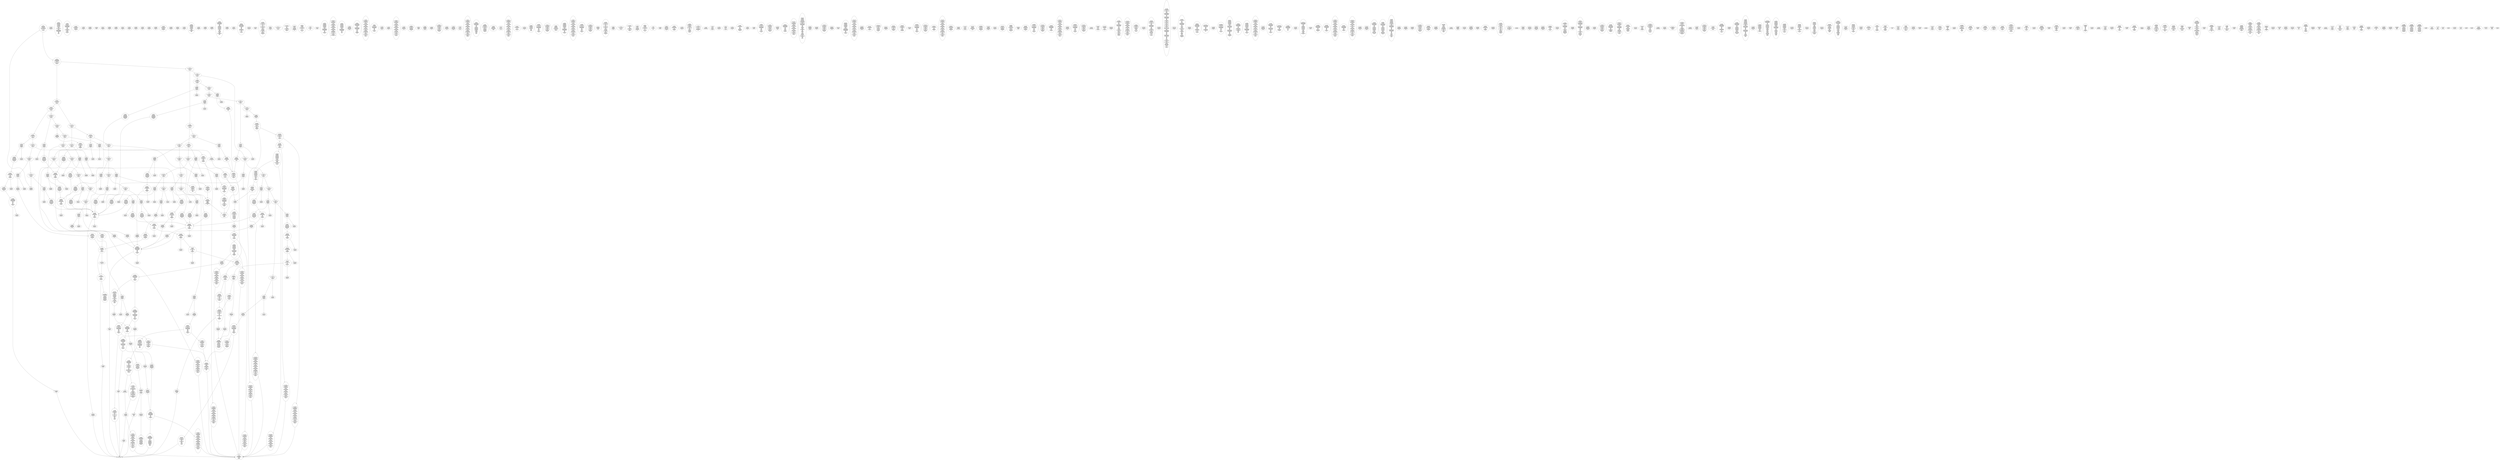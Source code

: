 /* Generated by GvGen v.1.0 (https://www.github.com/stricaud/gvgen) */

digraph G {
compound=true;
   node1 [label="[anywhere]"];
   node2 [label="# 0x0
PUSHX Data
PUSHX Data
MSTORE
PUSHX LogicData
CALLDATASIZE
LT
PUSHX Data
JUMPI
"];
   node3 [label="# 0xd
PUSHX Data
CALLDATALOAD
PUSHX BitData
SHR
PUSHX LogicData
GT
PUSHX Data
JUMPI
"];
   node4 [label="# 0x1e
PUSHX LogicData
GT
PUSHX Data
JUMPI
"];
   node5 [label="# 0x29
PUSHX LogicData
GT
PUSHX Data
JUMPI
"];
   node6 [label="# 0x34
PUSHX LogicData
EQ
PUSHX Data
JUMPI
"];
   node7 [label="# 0x3f
PUSHX LogicData
EQ
PUSHX Data
JUMPI
"];
   node8 [label="# 0x4a
PUSHX LogicData
EQ
PUSHX Data
JUMPI
"];
   node9 [label="# 0x55
PUSHX LogicData
EQ
PUSHX Data
JUMPI
"];
   node10 [label="# 0x60
PUSHX LogicData
EQ
PUSHX Data
JUMPI
"];
   node11 [label="# 0x6b
PUSHX Data
REVERT
"];
   node12 [label="# 0x6f
JUMPDEST
PUSHX LogicData
EQ
PUSHX Data
JUMPI
"];
   node13 [label="# 0x7b
PUSHX LogicData
EQ
PUSHX Data
JUMPI
"];
   node14 [label="# 0x86
PUSHX LogicData
EQ
PUSHX Data
JUMPI
"];
   node15 [label="# 0x91
PUSHX LogicData
EQ
PUSHX Data
JUMPI
"];
   node16 [label="# 0x9c
PUSHX LogicData
EQ
PUSHX Data
JUMPI
"];
   node17 [label="# 0xa7
PUSHX Data
REVERT
"];
   node18 [label="# 0xab
JUMPDEST
PUSHX LogicData
GT
PUSHX Data
JUMPI
"];
   node19 [label="# 0xb7
PUSHX LogicData
EQ
PUSHX Data
JUMPI
"];
   node20 [label="# 0xc2
PUSHX LogicData
EQ
PUSHX Data
JUMPI
"];
   node21 [label="# 0xcd
PUSHX LogicData
EQ
PUSHX Data
JUMPI
"];
   node22 [label="# 0xd8
PUSHX LogicData
EQ
PUSHX Data
JUMPI
"];
   node23 [label="# 0xe3
PUSHX LogicData
EQ
PUSHX Data
JUMPI
"];
   node24 [label="# 0xee
PUSHX Data
REVERT
"];
   node25 [label="# 0xf2
JUMPDEST
PUSHX LogicData
EQ
PUSHX Data
JUMPI
"];
   node26 [label="# 0xfe
PUSHX LogicData
EQ
PUSHX Data
JUMPI
"];
   node27 [label="# 0x109
PUSHX LogicData
EQ
PUSHX Data
JUMPI
"];
   node28 [label="# 0x114
PUSHX LogicData
EQ
PUSHX Data
JUMPI
"];
   node29 [label="# 0x11f
PUSHX Data
REVERT
"];
   node30 [label="# 0x123
JUMPDEST
PUSHX LogicData
GT
PUSHX Data
JUMPI
"];
   node31 [label="# 0x12f
PUSHX LogicData
GT
PUSHX Data
JUMPI
"];
   node32 [label="# 0x13a
PUSHX LogicData
EQ
PUSHX Data
JUMPI
"];
   node33 [label="# 0x145
PUSHX LogicData
EQ
PUSHX Data
JUMPI
"];
   node34 [label="# 0x150
PUSHX LogicData
EQ
PUSHX Data
JUMPI
"];
   node35 [label="# 0x15b
PUSHX LogicData
EQ
PUSHX Data
JUMPI
"];
   node36 [label="# 0x166
PUSHX LogicData
EQ
PUSHX Data
JUMPI
"];
   node37 [label="# 0x171
PUSHX Data
REVERT
"];
   node38 [label="# 0x175
JUMPDEST
PUSHX LogicData
EQ
PUSHX Data
JUMPI
"];
   node39 [label="# 0x181
PUSHX LogicData
EQ
PUSHX Data
JUMPI
"];
   node40 [label="# 0x18c
PUSHX LogicData
EQ
PUSHX Data
JUMPI
"];
   node41 [label="# 0x197
PUSHX LogicData
EQ
PUSHX Data
JUMPI
"];
   node42 [label="# 0x1a2
PUSHX LogicData
EQ
PUSHX Data
JUMPI
"];
   node43 [label="# 0x1ad
PUSHX Data
REVERT
"];
   node44 [label="# 0x1b1
JUMPDEST
PUSHX LogicData
GT
PUSHX Data
JUMPI
"];
   node45 [label="# 0x1bd
PUSHX LogicData
EQ
PUSHX Data
JUMPI
"];
   node46 [label="# 0x1c8
PUSHX LogicData
EQ
PUSHX Data
JUMPI
"];
   node47 [label="# 0x1d3
PUSHX LogicData
EQ
PUSHX Data
JUMPI
"];
   node48 [label="# 0x1de
PUSHX LogicData
EQ
PUSHX Data
JUMPI
"];
   node49 [label="# 0x1e9
PUSHX LogicData
EQ
PUSHX Data
JUMPI
"];
   node50 [label="# 0x1f4
PUSHX Data
REVERT
"];
   node51 [label="# 0x1f8
JUMPDEST
PUSHX LogicData
EQ
PUSHX Data
JUMPI
"];
   node52 [label="# 0x204
PUSHX LogicData
EQ
PUSHX Data
JUMPI
"];
   node53 [label="# 0x20f
PUSHX LogicData
EQ
PUSHX Data
JUMPI
"];
   node54 [label="# 0x21a
PUSHX LogicData
EQ
PUSHX Data
JUMPI
"];
   node55 [label="# 0x225
JUMPDEST
PUSHX Data
REVERT
"];
   node56 [label="# 0x22a
JUMPDEST
CALLVALUE
ISZERO
PUSHX Data
JUMPI
"];
   node57 [label="# 0x232
PUSHX Data
REVERT
"];
   node58 [label="# 0x236
JUMPDEST
PUSHX Data
PUSHX Data
CALLDATASIZE
PUSHX Data
PUSHX Data
JUMP
"];
   node59 [label="# 0x245
JUMPDEST
PUSHX Data
JUMP
"];
   node60 [label="# 0x24a
JUMPDEST
PUSHX MemData
MLOAD
ISZERO
ISZERO
MSTORE
PUSHX ArithData
ADD
"];
   node61 [label="# 0x256
JUMPDEST
PUSHX MemData
MLOAD
SUB
RETURN
"];
   node62 [label="# 0x25f
JUMPDEST
CALLVALUE
ISZERO
PUSHX Data
JUMPI
"];
   node63 [label="# 0x267
PUSHX Data
REVERT
"];
   node64 [label="# 0x26b
JUMPDEST
PUSHX Data
PUSHX Data
CALLDATASIZE
PUSHX Data
PUSHX Data
JUMP
"];
   node65 [label="# 0x27a
JUMPDEST
PUSHX Data
PUSHX Data
MSTORE
PUSHX Data
MSTORE
PUSHX Data
SHA3
SLOAD
PUSHX ArithData
ADD
SLOAD
PUSHX ArithData
PUSHX BitData
PUSHX BitData
SHL
SUB
AND
JUMP
"];
   node66 [label="# 0x29f
JUMPDEST
PUSHX Data
MLOAD
PUSHX ArithData
PUSHX BitData
PUSHX BitData
SHL
SUB
AND
MSTORE
PUSHX ArithData
ADD
MSTORE
ADD
PUSHX Data
JUMP
"];
   node67 [label="# 0x2be
JUMPDEST
CALLVALUE
ISZERO
PUSHX Data
JUMPI
"];
   node68 [label="# 0x2c6
PUSHX Data
REVERT
"];
   node69 [label="# 0x2ca
JUMPDEST
PUSHX Data
PUSHX Data
JUMP
"];
   node70 [label="# 0x2d3
JUMPDEST
PUSHX MemData
MLOAD
PUSHX Data
PUSHX Data
JUMP
"];
   node71 [label="# 0x2e0
JUMPDEST
CALLVALUE
ISZERO
PUSHX Data
JUMPI
"];
   node72 [label="# 0x2e8
PUSHX Data
REVERT
"];
   node73 [label="# 0x2ec
JUMPDEST
PUSHX Data
PUSHX Data
CALLDATASIZE
PUSHX Data
PUSHX Data
JUMP
"];
   node74 [label="# 0x2fb
JUMPDEST
PUSHX Data
JUMP
"];
   node75 [label="# 0x300
JUMPDEST
PUSHX MemData
MLOAD
PUSHX ArithData
PUSHX BitData
PUSHX BitData
SHL
SUB
AND
MSTORE
PUSHX ArithData
ADD
PUSHX Data
JUMP
"];
   node76 [label="# 0x318
JUMPDEST
CALLVALUE
ISZERO
PUSHX Data
JUMPI
"];
   node77 [label="# 0x320
PUSHX Data
REVERT
"];
   node78 [label="# 0x324
JUMPDEST
PUSHX Data
PUSHX Data
CALLDATASIZE
PUSHX Data
PUSHX Data
JUMP
"];
   node79 [label="# 0x333
JUMPDEST
PUSHX Data
JUMP
"];
   node80 [label="# 0x338
JUMPDEST
STOP
"];
   node81 [label="# 0x33a
JUMPDEST
PUSHX Data
PUSHX Data
JUMP
"];
   node82 [label="# 0x342
JUMPDEST
CALLVALUE
ISZERO
PUSHX Data
JUMPI
"];
   node83 [label="# 0x34a
PUSHX Data
REVERT
"];
   node84 [label="# 0x34e
JUMPDEST
PUSHX StorData
SLOAD
"];
   node85 [label="# 0x353
JUMPDEST
PUSHX MemData
MLOAD
MSTORE
PUSHX ArithData
ADD
PUSHX Data
JUMP
"];
   node86 [label="# 0x361
JUMPDEST
CALLVALUE
ISZERO
PUSHX Data
JUMPI
"];
   node87 [label="# 0x369
PUSHX Data
REVERT
"];
   node88 [label="# 0x36d
JUMPDEST
PUSHX Data
PUSHX Data
CALLDATASIZE
PUSHX Data
PUSHX Data
JUMP
"];
   node89 [label="# 0x37c
JUMPDEST
PUSHX Data
JUMP
"];
   node90 [label="# 0x381
JUMPDEST
CALLVALUE
ISZERO
PUSHX Data
JUMPI
"];
   node91 [label="# 0x389
PUSHX Data
REVERT
"];
   node92 [label="# 0x38d
JUMPDEST
PUSHX StorData
SLOAD
PUSHX Data
PUSHX Data
DIV
PUSHX BitData
AND
JUMP
"];
   node93 [label="# 0x3a0
JUMPDEST
CALLVALUE
ISZERO
PUSHX Data
JUMPI
"];
   node94 [label="# 0x3a8
PUSHX Data
REVERT
"];
   node95 [label="# 0x3ac
JUMPDEST
PUSHX Data
PUSHX Data
CALLDATASIZE
PUSHX Data
PUSHX Data
JUMP
"];
   node96 [label="# 0x3bb
JUMPDEST
PUSHX Data
JUMP
"];
   node97 [label="# 0x3c0
JUMPDEST
CALLVALUE
ISZERO
PUSHX Data
JUMPI
"];
   node98 [label="# 0x3c8
PUSHX Data
REVERT
"];
   node99 [label="# 0x3cc
JUMPDEST
PUSHX Data
PUSHX Data
JUMP
"];
   node100 [label="# 0x3d5
JUMPDEST
CALLVALUE
ISZERO
PUSHX Data
JUMPI
"];
   node101 [label="# 0x3dd
PUSHX Data
REVERT
"];
   node102 [label="# 0x3e1
JUMPDEST
PUSHX Data
PUSHX Data
CALLDATASIZE
PUSHX Data
PUSHX Data
JUMP
"];
   node103 [label="# 0x3f0
JUMPDEST
PUSHX Data
JUMP
"];
   node104 [label="# 0x3f5
JUMPDEST
CALLVALUE
ISZERO
PUSHX Data
JUMPI
"];
   node105 [label="# 0x3fd
PUSHX Data
REVERT
"];
   node106 [label="# 0x401
JUMPDEST
PUSHX Data
PUSHX Data
CALLDATASIZE
PUSHX Data
PUSHX Data
JUMP
"];
   node107 [label="# 0x410
JUMPDEST
PUSHX Data
JUMP
"];
   node108 [label="# 0x415
JUMPDEST
CALLVALUE
ISZERO
PUSHX Data
JUMPI
"];
   node109 [label="# 0x41d
PUSHX Data
REVERT
"];
   node110 [label="# 0x421
JUMPDEST
PUSHX Data
PUSHX Data
CALLDATASIZE
PUSHX Data
PUSHX Data
JUMP
"];
   node111 [label="# 0x430
JUMPDEST
PUSHX Data
JUMP
"];
   node112 [label="# 0x435
JUMPDEST
CALLVALUE
ISZERO
PUSHX Data
JUMPI
"];
   node113 [label="# 0x43d
PUSHX Data
REVERT
"];
   node114 [label="# 0x441
JUMPDEST
PUSHX Data
PUSHX Data
CALLDATASIZE
PUSHX Data
PUSHX Data
JUMP
"];
   node115 [label="# 0x450
JUMPDEST
PUSHX Data
JUMP
"];
   node116 [label="# 0x455
JUMPDEST
CALLVALUE
ISZERO
PUSHX Data
JUMPI
"];
   node117 [label="# 0x45d
PUSHX Data
REVERT
"];
   node118 [label="# 0x461
JUMPDEST
PUSHX Data
PUSHX Data
JUMP
"];
   node119 [label="# 0x46a
JUMPDEST
CALLVALUE
ISZERO
PUSHX Data
JUMPI
"];
   node120 [label="# 0x472
PUSHX Data
REVERT
"];
   node121 [label="# 0x476
JUMPDEST
PUSHX Data
PUSHX Data
CALLDATASIZE
PUSHX Data
PUSHX Data
JUMP
"];
   node122 [label="# 0x485
JUMPDEST
PUSHX Data
JUMP
"];
   node123 [label="# 0x48a
JUMPDEST
CALLVALUE
ISZERO
PUSHX Data
JUMPI
"];
   node124 [label="# 0x492
PUSHX Data
REVERT
"];
   node125 [label="# 0x496
JUMPDEST
PUSHX Data
PUSHX Data
CALLDATASIZE
PUSHX Data
PUSHX Data
JUMP
"];
   node126 [label="# 0x4a5
JUMPDEST
PUSHX Data
JUMP
"];
   node127 [label="# 0x4aa
JUMPDEST
CALLVALUE
ISZERO
PUSHX Data
JUMPI
"];
   node128 [label="# 0x4b2
PUSHX Data
REVERT
"];
   node129 [label="# 0x4b6
JUMPDEST
PUSHX Data
PUSHX Data
JUMP
"];
   node130 [label="# 0x4bf
JUMPDEST
CALLVALUE
ISZERO
PUSHX Data
JUMPI
"];
   node131 [label="# 0x4c7
PUSHX Data
REVERT
"];
   node132 [label="# 0x4cb
JUMPDEST
PUSHX Data
PUSHX Data
CALLDATASIZE
PUSHX Data
PUSHX Data
JUMP
"];
   node133 [label="# 0x4da
JUMPDEST
PUSHX Data
JUMP
"];
   node134 [label="# 0x4df
JUMPDEST
PUSHX MemData
MLOAD
PUSHX Data
PUSHX Data
JUMP
"];
   node135 [label="# 0x4ec
JUMPDEST
CALLVALUE
ISZERO
PUSHX Data
JUMPI
"];
   node136 [label="# 0x4f4
PUSHX Data
REVERT
"];
   node137 [label="# 0x4f8
JUMPDEST
PUSHX StorData
SLOAD
PUSHX ArithData
PUSHX BitData
PUSHX BitData
SHL
SUB
AND
PUSHX Data
JUMP
"];
   node138 [label="# 0x50a
JUMPDEST
CALLVALUE
ISZERO
PUSHX Data
JUMPI
"];
   node139 [label="# 0x512
PUSHX Data
REVERT
"];
   node140 [label="# 0x516
JUMPDEST
PUSHX Data
PUSHX Data
CALLDATASIZE
PUSHX Data
PUSHX Data
JUMP
"];
   node141 [label="# 0x525
JUMPDEST
PUSHX Data
JUMP
"];
   node142 [label="# 0x52a
JUMPDEST
CALLVALUE
ISZERO
PUSHX Data
JUMPI
"];
   node143 [label="# 0x532
PUSHX Data
REVERT
"];
   node144 [label="# 0x536
JUMPDEST
PUSHX Data
PUSHX Data
JUMP
"];
   node145 [label="# 0x53f
JUMPDEST
CALLVALUE
ISZERO
PUSHX Data
JUMPI
"];
   node146 [label="# 0x547
PUSHX Data
REVERT
"];
   node147 [label="# 0x54b
JUMPDEST
PUSHX Data
PUSHX StorData
SLOAD
JUMP
"];
   node148 [label="# 0x555
JUMPDEST
CALLVALUE
ISZERO
PUSHX Data
JUMPI
"];
   node149 [label="# 0x55d
PUSHX Data
REVERT
"];
   node150 [label="# 0x561
JUMPDEST
PUSHX Data
PUSHX Data
CALLDATASIZE
PUSHX Data
PUSHX Data
JUMP
"];
   node151 [label="# 0x570
JUMPDEST
PUSHX Data
JUMP
"];
   node152 [label="# 0x575
JUMPDEST
CALLVALUE
ISZERO
PUSHX Data
JUMPI
"];
   node153 [label="# 0x57d
PUSHX Data
REVERT
"];
   node154 [label="# 0x581
JUMPDEST
PUSHX StorData
SLOAD
PUSHX Data
PUSHX BitData
AND
JUMP
"];
   node155 [label="# 0x58f
JUMPDEST
CALLVALUE
ISZERO
PUSHX Data
JUMPI
"];
   node156 [label="# 0x597
PUSHX Data
REVERT
"];
   node157 [label="# 0x59b
JUMPDEST
PUSHX Data
PUSHX Data
CALLDATASIZE
PUSHX Data
PUSHX Data
JUMP
"];
   node158 [label="# 0x5aa
JUMPDEST
PUSHX Data
JUMP
"];
   node159 [label="# 0x5af
JUMPDEST
CALLVALUE
ISZERO
PUSHX Data
JUMPI
"];
   node160 [label="# 0x5b7
PUSHX Data
REVERT
"];
   node161 [label="# 0x5bb
JUMPDEST
PUSHX Data
PUSHX Data
CALLDATASIZE
PUSHX Data
PUSHX Data
JUMP
"];
   node162 [label="# 0x5ca
JUMPDEST
PUSHX Data
PUSHX Data
MSTORE
PUSHX Data
MSTORE
PUSHX Data
SHA3
SLOAD
PUSHX BitData
AND
JUMP
"];
   node163 [label="# 0x5df
JUMPDEST
CALLVALUE
ISZERO
PUSHX Data
JUMPI
"];
   node164 [label="# 0x5e7
PUSHX Data
REVERT
"];
   node165 [label="# 0x5eb
JUMPDEST
PUSHX Data
PUSHX Data
CALLDATASIZE
PUSHX Data
PUSHX Data
JUMP
"];
   node166 [label="# 0x5fa
JUMPDEST
PUSHX Data
JUMP
"];
   node167 [label="# 0x5ff
JUMPDEST
CALLVALUE
ISZERO
PUSHX Data
JUMPI
"];
   node168 [label="# 0x607
PUSHX Data
REVERT
"];
   node169 [label="# 0x60b
JUMPDEST
PUSHX Data
PUSHX StorData
SLOAD
JUMP
"];
   node170 [label="# 0x615
JUMPDEST
CALLVALUE
ISZERO
PUSHX Data
JUMPI
"];
   node171 [label="# 0x61d
PUSHX Data
REVERT
"];
   node172 [label="# 0x621
JUMPDEST
PUSHX Data
PUSHX Data
CALLDATASIZE
PUSHX Data
PUSHX Data
JUMP
"];
   node173 [label="# 0x630
JUMPDEST
PUSHX Data
JUMP
"];
   node174 [label="# 0x635
JUMPDEST
CALLVALUE
ISZERO
PUSHX Data
JUMPI
"];
   node175 [label="# 0x63d
PUSHX Data
REVERT
"];
   node176 [label="# 0x641
JUMPDEST
PUSHX Data
PUSHX StorData
SLOAD
JUMP
"];
   node177 [label="# 0x64b
JUMPDEST
PUSHX Data
PUSHX Data
JUMP
"];
   node178 [label="# 0x653
JUMPDEST
CALLVALUE
ISZERO
PUSHX Data
JUMPI
"];
   node179 [label="# 0x65b
PUSHX Data
REVERT
"];
   node180 [label="# 0x65f
JUMPDEST
PUSHX Data
PUSHX Data
CALLDATASIZE
PUSHX Data
PUSHX Data
JUMP
"];
   node181 [label="# 0x66e
JUMPDEST
PUSHX Data
JUMP
"];
   node182 [label="# 0x673
JUMPDEST
CALLVALUE
ISZERO
PUSHX Data
JUMPI
"];
   node183 [label="# 0x67b
PUSHX Data
REVERT
"];
   node184 [label="# 0x67f
JUMPDEST
PUSHX Data
PUSHX Data
CALLDATASIZE
PUSHX Data
PUSHX Data
JUMP
"];
   node185 [label="# 0x68e
JUMPDEST
PUSHX ArithData
PUSHX BitData
PUSHX BitData
SHL
SUB
AND
PUSHX Data
MSTORE
PUSHX Data
PUSHX Data
MSTORE
PUSHX Data
SHA3
AND
MSTORE
MSTORE
SHA3
SLOAD
PUSHX BitData
AND
JUMP
"];
   node186 [label="# 0x6bc
JUMPDEST
CALLVALUE
ISZERO
PUSHX Data
JUMPI
"];
   node187 [label="# 0x6c4
PUSHX Data
REVERT
"];
   node188 [label="# 0x6c8
JUMPDEST
PUSHX Data
PUSHX Data
CALLDATASIZE
PUSHX Data
PUSHX Data
JUMP
"];
   node189 [label="# 0x6d7
JUMPDEST
PUSHX Data
JUMP
"];
   node190 [label="# 0x6dc
JUMPDEST
CALLVALUE
ISZERO
PUSHX Data
JUMPI
"];
   node191 [label="# 0x6e4
PUSHX Data
REVERT
"];
   node192 [label="# 0x6e8
JUMPDEST
PUSHX Data
PUSHX Data
CALLDATASIZE
PUSHX Data
PUSHX Data
JUMP
"];
   node193 [label="# 0x6f7
JUMPDEST
PUSHX Data
JUMP
"];
   node194 [label="# 0x6fc
JUMPDEST
CALLVALUE
ISZERO
PUSHX Data
JUMPI
"];
   node195 [label="# 0x704
PUSHX Data
REVERT
"];
   node196 [label="# 0x708
JUMPDEST
PUSHX Data
PUSHX Data
JUMP
"];
   node197 [label="# 0x711
JUMPDEST
PUSHX Data
PUSHX ArithData
PUSHX BitData
PUSHX BitData
SHL
SUB
NOT
AND
PUSHX BitData
PUSHX BitData
SHL
EQ
PUSHX Data
JUMPI
"];
   node198 [label="# 0x72d
PUSHX Data
PUSHX Data
JUMP
"];
   node199 [label="# 0x736
JUMPDEST
JUMP
"];
   node200 [label="# 0x73c
JUMPDEST
PUSHX Data
PUSHX StorData
SLOAD
PUSHX Data
PUSHX Data
JUMP
"];
   node201 [label="# 0x74b
JUMPDEST
PUSHX ArithData
ADD
PUSHX ArithData
DIV
MUL
PUSHX ArithData
ADD
PUSHX MemData
MLOAD
ADD
PUSHX Data
MSTORE
MSTORE
PUSHX ArithData
ADD
SLOAD
PUSHX Data
PUSHX Data
JUMP
"];
   node202 [label="# 0x777
JUMPDEST
ISZERO
PUSHX Data
JUMPI
"];
   node203 [label="# 0x77e
PUSHX LogicData
LT
PUSHX Data
JUMPI
"];
   node204 [label="# 0x786
PUSHX ArithData
SLOAD
DIV
MUL
MSTORE
PUSHX ArithData
ADD
PUSHX Data
JUMP
"];
   node205 [label="# 0x799
JUMPDEST
ADD
PUSHX Data
MSTORE
PUSHX Data
PUSHX Data
SHA3
"];
   node206 [label="# 0x7a7
JUMPDEST
SLOAD
MSTORE
PUSHX ArithData
ADD
PUSHX ArithData
ADD
GT
PUSHX Data
JUMPI
"];
   node207 [label="# 0x7bb
SUB
PUSHX BitData
AND
ADD
"];
   node208 [label="# 0x7c4
JUMPDEST
JUMP
"];
   node209 [label="# 0x7ce
JUMPDEST
PUSHX Data
MSTORE
PUSHX Data
PUSHX Data
MSTORE
PUSHX Data
SHA3
SLOAD
PUSHX ArithData
PUSHX BitData
PUSHX BitData
SHL
SUB
AND
PUSHX Data
JUMPI
"];
   node210 [label="# 0x7eb
PUSHX MemData
MLOAD
PUSHX BitData
PUSHX BitData
SHL
MSTORE
PUSHX Data
PUSHX ArithData
ADD
MSTORE
PUSHX Data
PUSHX ArithData
ADD
MSTORE
PUSHX Data
PUSHX ArithData
ADD
MSTORE
PUSHX BitData
PUSHX BitData
SHL
PUSHX ArithData
ADD
MSTORE
PUSHX ArithData
ADD
"];
   node211 [label="# 0x843
JUMPDEST
PUSHX MemData
MLOAD
SUB
REVERT
"];
   node212 [label="# 0x84c
JUMPDEST
PUSHX Data
MSTORE
PUSHX Data
PUSHX Data
MSTORE
PUSHX Data
SHA3
SLOAD
PUSHX ArithData
PUSHX BitData
PUSHX BitData
SHL
SUB
AND
JUMP
"];
   node213 [label="# 0x868
JUMPDEST
PUSHX Data
PUSHX Data
PUSHX Data
JUMP
"];
   node214 [label="# 0x873
JUMPDEST
PUSHX ArithData
PUSHX BitData
PUSHX BitData
SHL
SUB
AND
PUSHX ArithData
PUSHX BitData
PUSHX BitData
SHL
SUB
AND
EQ
ISZERO
PUSHX Data
JUMPI
"];
   node215 [label="# 0x890
PUSHX MemData
MLOAD
PUSHX BitData
PUSHX BitData
SHL
MSTORE
PUSHX Data
PUSHX ArithData
ADD
MSTORE
PUSHX Data
PUSHX ArithData
ADD
MSTORE
PUSHX Data
PUSHX ArithData
ADD
MSTORE
PUSHX BitData
PUSHX BitData
SHL
PUSHX ArithData
ADD
MSTORE
PUSHX ArithData
ADD
PUSHX Data
JUMP
"];
   node216 [label="# 0x8e1
JUMPDEST
CALLER
PUSHX ArithData
PUSHX BitData
PUSHX BitData
SHL
SUB
AND
EQ
PUSHX Data
JUMPI
"];
   node217 [label="# 0x8f3
PUSHX Data
CALLER
PUSHX Data
JUMP
"];
   node218 [label="# 0x8fd
JUMPDEST
PUSHX Data
JUMPI
"];
   node219 [label="# 0x902
PUSHX MemData
MLOAD
PUSHX BitData
PUSHX BitData
SHL
MSTORE
PUSHX Data
PUSHX ArithData
ADD
MSTORE
PUSHX Data
PUSHX ArithData
ADD
MSTORE
PUSHX Data
PUSHX ArithData
ADD
MSTORE
PUSHX Data
PUSHX ArithData
ADD
MSTORE
PUSHX ArithData
ADD
PUSHX Data
JUMP
"];
   node220 [label="# 0x96f
JUMPDEST
PUSHX Data
PUSHX Data
JUMP
"];
   node221 [label="# 0x979
JUMPDEST
JUMP
"];
   node222 [label="# 0x97e
JUMPDEST
PUSHX StorData
SLOAD
PUSHX BitData
AND
ISZERO
PUSHX Data
JUMPI
"];
   node223 [label="# 0x98a
PUSHX MemData
MLOAD
PUSHX BitData
PUSHX BitData
SHL
MSTORE
PUSHX Data
PUSHX ArithData
ADD
MSTORE
PUSHX ArithData
ADD
MSTORE
PUSHX Data
PUSHX ArithData
ADD
MSTORE
PUSHX ArithData
ADD
PUSHX Data
JUMP
"];
   node224 [label="# 0x9d1
JUMPDEST
PUSHX StorData
SLOAD
PUSHX StorData
SLOAD
GT
ISZERO
PUSHX Data
JUMPI
"];
   node225 [label="# 0x9de
PUSHX MemData
MLOAD
PUSHX BitData
PUSHX BitData
SHL
MSTORE
PUSHX Data
PUSHX ArithData
ADD
MSTORE
PUSHX Data
PUSHX ArithData
ADD
MSTORE
PUSHX Data
PUSHX ArithData
ADD
MSTORE
PUSHX BitData
PUSHX BitData
SHL
PUSHX ArithData
ADD
MSTORE
PUSHX ArithData
ADD
PUSHX Data
JUMP
"];
   node226 [label="# 0xa34
JUMPDEST
CALLVALUE
PUSHX StorData
SLOAD
EQ
PUSHX Data
JUMPI
"];
   node227 [label="# 0xa3e
PUSHX MemData
MLOAD
PUSHX BitData
PUSHX BitData
SHL
MSTORE
PUSHX Data
PUSHX ArithData
ADD
MSTORE
PUSHX Data
PUSHX ArithData
ADD
MSTORE
PUSHX Data
PUSHX ArithData
ADD
MSTORE
PUSHX ArithData
ADD
PUSHX Data
JUMP
"];
   node228 [label="# 0xa85
JUMPDEST
PUSHX Data
CALLER
PUSHX Data
PUSHX StorData
SLOAD
JUMP
"];
   node229 [label="# 0xa92
JUMPDEST
PUSHX Data
JUMP
"];
   node230 [label="# 0xa97
JUMPDEST
PUSHX StorData
SLOAD
PUSHX Data
PUSHX Data
PUSHX Data
JUMP
"];
   node231 [label="# 0xaa7
JUMPDEST
SSTORE
JUMP
"];
   node232 [label="# 0xaae
JUMPDEST
PUSHX Data
CALLER
PUSHX Data
JUMP
"];
   node233 [label="# 0xab8
JUMPDEST
PUSHX Data
JUMPI
"];
   node234 [label="# 0xabd
PUSHX MemData
MLOAD
PUSHX BitData
PUSHX BitData
SHL
MSTORE
PUSHX ArithData
ADD
PUSHX Data
PUSHX Data
JUMP
"];
   node235 [label="# 0xad4
JUMPDEST
PUSHX Data
PUSHX Data
JUMP
"];
   node236 [label="# 0xadf
JUMPDEST
PUSHX Data
PUSHX Data
PUSHX Data
JUMP
"];
   node237 [label="# 0xaea
JUMPDEST
LT
PUSHX Data
JUMPI
"];
   node238 [label="# 0xaf1
PUSHX MemData
MLOAD
PUSHX BitData
PUSHX BitData
SHL
MSTORE
PUSHX Data
PUSHX ArithData
ADD
MSTORE
PUSHX Data
PUSHX ArithData
ADD
MSTORE
PUSHX Data
PUSHX ArithData
ADD
MSTORE
PUSHX BitData
PUSHX BitData
SHL
PUSHX ArithData
ADD
MSTORE
PUSHX ArithData
ADD
PUSHX Data
JUMP
"];
   node239 [label="# 0xb4c
JUMPDEST
PUSHX ArithData
PUSHX BitData
PUSHX BitData
SHL
SUB
AND
PUSHX Data
MSTORE
PUSHX Data
PUSHX Data
MSTORE
PUSHX Data
SHA3
MSTORE
MSTORE
SHA3
SLOAD
JUMP
"];
   node240 [label="# 0xb75
JUMPDEST
PUSHX StorData
SLOAD
PUSHX ArithData
PUSHX BitData
PUSHX BitData
SHL
SUB
AND
CALLER
EQ
PUSHX Data
JUMPI
"];
   node241 [label="# 0xb88
PUSHX MemData
MLOAD
PUSHX BitData
PUSHX BitData
SHL
MSTORE
PUSHX ArithData
ADD
PUSHX Data
PUSHX Data
JUMP
"];
   node242 [label="# 0xb9f
JUMPDEST
SELFBALANCE
PUSHX Data
PUSHX Data
PUSHX StorData
SLOAD
PUSHX ArithData
PUSHX BitData
PUSHX BitData
SHL
SUB
AND
JUMP
"];
   node243 [label="# 0xbb4
JUMPDEST
PUSHX ArithData
PUSHX BitData
PUSHX BitData
SHL
SUB
AND
PUSHX MemData
MLOAD
PUSHX Data
PUSHX MemData
MLOAD
SUB
GAS
CALL
RETURNDATASIZE
PUSHX LogicData
EQ
PUSHX Data
JUMPI
"];
   node244 [label="# 0xbdd
PUSHX MemData
MLOAD
PUSHX BitData
NOT
PUSHX ArithData
RETURNDATASIZE
ADD
AND
ADD
PUSHX Data
MSTORE
RETURNDATASIZE
MSTORE
RETURNDATASIZE
PUSHX Data
PUSHX ArithData
ADD
RETURNDATACOPY
PUSHX Data
JUMP
"];
   node245 [label="# 0xbfe
JUMPDEST
PUSHX Data
"];
   node246 [label="# 0xc03
JUMPDEST
PUSHX Data
JUMPI
"];
   node247 [label="# 0xc0d
PUSHX MemData
MLOAD
PUSHX BitData
PUSHX BitData
SHL
MSTORE
PUSHX Data
PUSHX ArithData
ADD
MSTORE
PUSHX Data
PUSHX ArithData
ADD
MSTORE
PUSHX BitData
PUSHX BitData
SHL
PUSHX ArithData
ADD
MSTORE
PUSHX ArithData
ADD
PUSHX Data
JUMP
"];
   node248 [label="# 0xc4b
JUMPDEST
JUMP
"];
   node249 [label="# 0xc4f
JUMPDEST
PUSHX Data
PUSHX MemData
MLOAD
PUSHX ArithData
ADD
PUSHX Data
MSTORE
PUSHX Data
MSTORE
PUSHX Data
JUMP
"];
   node250 [label="# 0xc6a
JUMPDEST
PUSHX Data
PUSHX Data
PUSHX StorData
SLOAD
JUMP
"];
   node251 [label="# 0xc75
JUMPDEST
LT
PUSHX Data
JUMPI
"];
   node252 [label="# 0xc7c
PUSHX MemData
MLOAD
PUSHX BitData
PUSHX BitData
SHL
MSTORE
PUSHX Data
PUSHX ArithData
ADD
MSTORE
PUSHX Data
PUSHX ArithData
ADD
MSTORE
PUSHX Data
PUSHX ArithData
ADD
MSTORE
PUSHX BitData
PUSHX BitData
SHL
PUSHX ArithData
ADD
MSTORE
PUSHX ArithData
ADD
PUSHX Data
JUMP
"];
   node253 [label="# 0xcd8
JUMPDEST
PUSHX StorData
SLOAD
LT
PUSHX Data
JUMPI
"];
   node254 [label="# 0xce4
PUSHX Data
PUSHX Data
JUMP
"];
   node255 [label="# 0xceb
JUMPDEST
PUSHX Data
MSTORE
PUSHX Data
PUSHX Data
SHA3
ADD
SLOAD
JUMP
"];
   node256 [label="# 0xcfd
JUMPDEST
PUSHX StorData
SLOAD
PUSHX ArithData
PUSHX BitData
PUSHX BitData
SHL
SUB
AND
CALLER
EQ
PUSHX Data
JUMPI
"];
   node257 [label="# 0xd10
PUSHX MemData
MLOAD
PUSHX BitData
PUSHX BitData
SHL
MSTORE
PUSHX ArithData
ADD
PUSHX Data
PUSHX Data
JUMP
"];
   node258 [label="# 0xd27
JUMPDEST
MLOAD
PUSHX Data
PUSHX Data
PUSHX ArithData
ADD
PUSHX Data
JUMP
"];
   node259 [label="# 0xd3a
JUMPDEST
PUSHX Data
MSTORE
PUSHX Data
PUSHX Data
MSTORE
PUSHX Data
SHA3
SLOAD
PUSHX ArithData
PUSHX BitData
PUSHX BitData
SHL
SUB
AND
PUSHX Data
JUMPI
"];
   node260 [label="# 0xd58
PUSHX MemData
MLOAD
PUSHX BitData
PUSHX BitData
SHL
MSTORE
PUSHX Data
PUSHX ArithData
ADD
MSTORE
PUSHX Data
PUSHX ArithData
ADD
MSTORE
PUSHX Data
PUSHX ArithData
ADD
MSTORE
PUSHX BitData
PUSHX BitData
SHL
PUSHX ArithData
ADD
MSTORE
PUSHX ArithData
ADD
PUSHX Data
JUMP
"];
   node261 [label="# 0xdb1
JUMPDEST
PUSHX StorData
SLOAD
PUSHX ArithData
PUSHX BitData
PUSHX BitData
SHL
SUB
AND
CALLER
EQ
PUSHX Data
JUMPI
"];
   node262 [label="# 0xdc4
PUSHX MemData
MLOAD
PUSHX BitData
PUSHX BitData
SHL
MSTORE
PUSHX ArithData
ADD
PUSHX Data
PUSHX Data
JUMP
"];
   node263 [label="# 0xddb
JUMPDEST
PUSHX StorData
SLOAD
PUSHX BitData
NOT
AND
PUSHX ArithData
DIV
PUSHX BitData
AND
ISZERO
MUL
OR
SSTORE
JUMP
"];
   node264 [label="# 0xdf8
JUMPDEST
PUSHX StorData
SLOAD
PUSHX ArithData
PUSHX BitData
PUSHX BitData
SHL
SUB
AND
CALLER
EQ
PUSHX Data
JUMPI
"];
   node265 [label="# 0xe0b
PUSHX MemData
MLOAD
PUSHX BitData
PUSHX BitData
SHL
MSTORE
PUSHX ArithData
ADD
PUSHX Data
PUSHX Data
JUMP
"];
   node266 [label="# 0xe22
JUMPDEST
PUSHX Data
SSTORE
JUMP
"];
   node267 [label="# 0xe27
JUMPDEST
PUSHX Data
PUSHX ArithData
PUSHX BitData
PUSHX BitData
SHL
SUB
AND
PUSHX Data
JUMPI
"];
   node268 [label="# 0xe38
PUSHX MemData
MLOAD
PUSHX BitData
PUSHX BitData
SHL
MSTORE
PUSHX Data
PUSHX ArithData
ADD
MSTORE
PUSHX Data
PUSHX ArithData
ADD
MSTORE
PUSHX Data
PUSHX ArithData
ADD
MSTORE
PUSHX BitData
PUSHX BitData
SHL
PUSHX ArithData
ADD
MSTORE
PUSHX ArithData
ADD
PUSHX Data
JUMP
"];
   node269 [label="# 0xe92
JUMPDEST
PUSHX ArithData
PUSHX BitData
PUSHX BitData
SHL
SUB
AND
PUSHX Data
MSTORE
PUSHX Data
PUSHX Data
MSTORE
PUSHX Data
SHA3
SLOAD
JUMP
"];
   node270 [label="# 0xeae
JUMPDEST
PUSHX StorData
SLOAD
PUSHX Data
PUSHX Data
JUMP
"];
   node271 [label="# 0xebb
JUMPDEST
PUSHX ArithData
ADD
PUSHX ArithData
DIV
MUL
PUSHX ArithData
ADD
PUSHX MemData
MLOAD
ADD
PUSHX Data
MSTORE
MSTORE
PUSHX ArithData
ADD
SLOAD
PUSHX Data
PUSHX Data
JUMP
"];
   node272 [label="# 0xee7
JUMPDEST
ISZERO
PUSHX Data
JUMPI
"];
   node273 [label="# 0xeee
PUSHX LogicData
LT
PUSHX Data
JUMPI
"];
   node274 [label="# 0xef6
PUSHX ArithData
SLOAD
DIV
MUL
MSTORE
PUSHX ArithData
ADD
PUSHX Data
JUMP
"];
   node275 [label="# 0xf09
JUMPDEST
ADD
PUSHX Data
MSTORE
PUSHX Data
PUSHX Data
SHA3
"];
   node276 [label="# 0xf17
JUMPDEST
SLOAD
MSTORE
PUSHX ArithData
ADD
PUSHX ArithData
ADD
GT
PUSHX Data
JUMPI
"];
   node277 [label="# 0xf2b
SUB
PUSHX BitData
AND
ADD
"];
   node278 [label="# 0xf34
JUMPDEST
JUMP
"];
   node279 [label="# 0xf3c
JUMPDEST
PUSHX Data
PUSHX Data
PUSHX Data
PUSHX Data
JUMP
"];
   node280 [label="# 0xf49
JUMPDEST
PUSHX Data
PUSHX LogicData
GT
ISZERO
PUSHX Data
JUMPI
"];
   node281 [label="# 0xf5f
PUSHX Data
PUSHX Data
JUMP
"];
   node282 [label="# 0xf66
JUMPDEST
PUSHX MemData
MLOAD
MSTORE
PUSHX ArithData
MUL
PUSHX ArithData
ADD
ADD
PUSHX Data
MSTORE
ISZERO
PUSHX Data
JUMPI
"];
   node283 [label="# 0xf80
PUSHX ArithData
ADD
PUSHX ArithData
MUL
CALLDATASIZE
CALLDATACOPY
ADD
"];
   node284 [label="# 0xf8f
JUMPDEST
PUSHX Data
"];
   node285 [label="# 0xf95
JUMPDEST
LT
ISZERO
PUSHX Data
JUMPI
"];
   node286 [label="# 0xf9e
PUSHX Data
PUSHX Data
JUMP
"];
   node287 [label="# 0xfa7
JUMPDEST
MLOAD
LT
PUSHX Data
JUMPI
"];
   node288 [label="# 0xfb2
PUSHX Data
PUSHX Data
JUMP
"];
   node289 [label="# 0xfb9
JUMPDEST
PUSHX ArithData
MUL
ADD
ADD
MSTORE
PUSHX Data
PUSHX Data
JUMP
"];
   node290 [label="# 0xfce
JUMPDEST
PUSHX Data
JUMP
"];
   node291 [label="# 0xfd6
JUMPDEST
JUMP
"];
   node292 [label="# 0xfde
JUMPDEST
PUSHX StorData
SLOAD
PUSHX ArithData
PUSHX BitData
PUSHX BitData
SHL
SUB
AND
CALLER
EQ
PUSHX Data
JUMPI
"];
   node293 [label="# 0xff1
PUSHX MemData
MLOAD
PUSHX BitData
PUSHX BitData
SHL
MSTORE
PUSHX ArithData
ADD
PUSHX Data
PUSHX Data
JUMP
"];
   node294 [label="# 0x1008
JUMPDEST
PUSHX Data
SSTORE
JUMP
"];
   node295 [label="# 0x100d
JUMPDEST
PUSHX Data
PUSHX StorData
SLOAD
PUSHX Data
PUSHX Data
JUMP
"];
   node296 [label="# 0x101c
JUMPDEST
PUSHX ArithData
PUSHX BitData
PUSHX BitData
SHL
SUB
AND
CALLER
EQ
ISZERO
PUSHX Data
JUMPI
"];
   node297 [label="# 0x102e
PUSHX MemData
MLOAD
PUSHX BitData
PUSHX BitData
SHL
MSTORE
PUSHX Data
PUSHX ArithData
ADD
MSTORE
PUSHX Data
PUSHX ArithData
ADD
MSTORE
PUSHX Data
PUSHX ArithData
ADD
MSTORE
PUSHX ArithData
ADD
PUSHX Data
JUMP
"];
   node298 [label="# 0x1075
JUMPDEST
CALLER
PUSHX Data
MSTORE
PUSHX Data
PUSHX ArithData
MSTORE
PUSHX MemData
SHA3
PUSHX ArithData
PUSHX BitData
PUSHX BitData
SHL
SUB
AND
MSTORE
MSTORE
SHA3
SLOAD
PUSHX BitData
NOT
AND
ISZERO
ISZERO
OR
SSTORE
MLOAD
MSTORE
PUSHX Data
ADD
PUSHX MemData
MLOAD
SUB
LOGX
JUMP
"];
   node299 [label="# 0x10e1
JUMPDEST
PUSHX Data
CALLER
PUSHX Data
JUMP
"];
   node300 [label="# 0x10eb
JUMPDEST
PUSHX Data
JUMPI
"];
   node301 [label="# 0x10f0
PUSHX MemData
MLOAD
PUSHX BitData
PUSHX BitData
SHL
MSTORE
PUSHX ArithData
ADD
PUSHX Data
PUSHX Data
JUMP
"];
   node302 [label="# 0x1107
JUMPDEST
PUSHX Data
PUSHX Data
JUMP
"];
   node303 [label="# 0x1113
JUMPDEST
JUMP
"];
   node304 [label="# 0x1119
JUMPDEST
PUSHX Data
MSTORE
PUSHX Data
PUSHX Data
MSTORE
PUSHX Data
SHA3
SLOAD
PUSHX Data
PUSHX ArithData
PUSHX BitData
PUSHX BitData
SHL
SUB
AND
PUSHX Data
JUMPI
"];
   node305 [label="# 0x1139
PUSHX MemData
MLOAD
PUSHX BitData
PUSHX BitData
SHL
MSTORE
PUSHX Data
PUSHX ArithData
ADD
MSTORE
PUSHX Data
PUSHX ArithData
ADD
MSTORE
PUSHX Data
PUSHX ArithData
ADD
MSTORE
PUSHX BitData
PUSHX BitData
SHL
PUSHX ArithData
ADD
MSTORE
PUSHX ArithData
ADD
PUSHX Data
JUMP
"];
   node306 [label="# 0x1198
JUMPDEST
PUSHX Data
PUSHX Data
PUSHX Data
JUMP
"];
   node307 [label="# 0x11a2
JUMPDEST
PUSHX LogicData
MLOAD
GT
PUSHX Data
JUMPI
"];
   node308 [label="# 0x11ae
PUSHX MemData
MLOAD
PUSHX ArithData
ADD
PUSHX Data
MSTORE
PUSHX Data
MSTORE
PUSHX Data
JUMP
"];
   node309 [label="# 0x11c2
JUMPDEST
PUSHX Data
PUSHX Data
JUMP
"];
   node310 [label="# 0x11cc
JUMPDEST
PUSHX MemData
MLOAD
PUSHX ArithData
ADD
PUSHX Data
PUSHX Data
JUMP
"];
   node311 [label="# 0x11dd
JUMPDEST
PUSHX MemData
MLOAD
PUSHX ArithData
SUB
SUB
MSTORE
PUSHX Data
MSTORE
"];
   node312 [label="# 0x11ed
JUMPDEST
JUMP
"];
   node313 [label="# 0x11f4
JUMPDEST
PUSHX StorData
SLOAD
PUSHX ArithData
PUSHX BitData
PUSHX BitData
SHL
SUB
AND
CALLER
EQ
PUSHX Data
JUMPI
"];
   node314 [label="# 0x1207
PUSHX MemData
MLOAD
PUSHX BitData
PUSHX BitData
SHL
MSTORE
PUSHX ArithData
ADD
PUSHX Data
PUSHX Data
JUMP
"];
   node315 [label="# 0x121e
JUMPDEST
PUSHX StorData
SLOAD
GT
ISZERO
PUSHX Data
JUMPI
"];
   node316 [label="# 0x1229
PUSHX MemData
MLOAD
PUSHX BitData
PUSHX BitData
SHL
MSTORE
PUSHX Data
PUSHX ArithData
ADD
MSTORE
PUSHX Data
PUSHX ArithData
ADD
MSTORE
PUSHX Data
PUSHX ArithData
ADD
MSTORE
PUSHX BitData
PUSHX BitData
SHL
PUSHX ArithData
ADD
MSTORE
PUSHX ArithData
ADD
PUSHX Data
JUMP
"];
   node317 [label="# 0x127a
JUMPDEST
PUSHX StorData
PUSHX Data
SLOAD
PUSHX Data
PUSHX Data
JUMP
"];
   node318 [label="# 0x128c
JUMPDEST
SSTORE
PUSHX Data
"];
   node319 [label="# 0x1295
JUMPDEST
LT
ISZERO
PUSHX Data
JUMPI
"];
   node320 [label="# 0x129e
PUSHX Data
CALLER
PUSHX Data
PUSHX StorData
SLOAD
JUMP
"];
   node321 [label="# 0x12aa
JUMPDEST
PUSHX StorData
SLOAD
PUSHX Data
PUSHX Data
PUSHX Data
JUMP
"];
   node322 [label="# 0x12ba
JUMPDEST
SSTORE
PUSHX Data
PUSHX Data
JUMP
"];
   node323 [label="# 0x12ca
JUMPDEST
PUSHX Data
JUMP
"];
   node324 [label="# 0x12d2
JUMPDEST
PUSHX StorData
SLOAD
PUSHX Data
DIV
PUSHX BitData
AND
ISZERO
PUSHX Data
JUMPI
"];
   node325 [label="# 0x12e3
PUSHX MemData
MLOAD
PUSHX BitData
PUSHX BitData
SHL
MSTORE
PUSHX Data
PUSHX ArithData
ADD
MSTORE
PUSHX ArithData
ADD
MSTORE
PUSHX Data
PUSHX ArithData
ADD
MSTORE
PUSHX ArithData
ADD
PUSHX Data
JUMP
"];
   node326 [label="# 0x132a
JUMPDEST
PUSHX StorData
SLOAD
PUSHX StorData
SLOAD
LT
PUSHX Data
JUMPI
"];
   node327 [label="# 0x1336
PUSHX MemData
MLOAD
PUSHX BitData
PUSHX BitData
SHL
MSTORE
PUSHX Data
PUSHX ArithData
ADD
MSTORE
PUSHX Data
PUSHX ArithData
ADD
MSTORE
PUSHX Data
PUSHX ArithData
ADD
MSTORE
PUSHX BitData
PUSHX BitData
SHL
PUSHX ArithData
ADD
MSTORE
PUSHX ArithData
ADD
PUSHX Data
JUMP
"];
   node328 [label="# 0x138f
JUMPDEST
CALLVALUE
PUSHX StorData
SLOAD
EQ
PUSHX Data
JUMPI
"];
   node329 [label="# 0x1399
PUSHX MemData
MLOAD
PUSHX BitData
PUSHX BitData
SHL
MSTORE
PUSHX Data
PUSHX ArithData
ADD
MSTORE
PUSHX Data
PUSHX ArithData
ADD
MSTORE
PUSHX Data
PUSHX ArithData
ADD
MSTORE
PUSHX ArithData
ADD
PUSHX Data
JUMP
"];
   node330 [label="# 0x13e0
JUMPDEST
CALLER
PUSHX Data
MSTORE
PUSHX Data
PUSHX Data
MSTORE
PUSHX Data
SHA3
SLOAD
PUSHX BitData
AND
ISZERO
ISZERO
PUSHX LogicData
EQ
PUSHX Data
JUMPI
"];
   node331 [label="# 0x13fd
PUSHX MemData
MLOAD
PUSHX BitData
PUSHX BitData
SHL
MSTORE
PUSHX Data
PUSHX ArithData
ADD
MSTORE
PUSHX Data
PUSHX ArithData
ADD
MSTORE
PUSHX Data
PUSHX ArithData
ADD
MSTORE
PUSHX ArithData
ADD
PUSHX Data
JUMP
"];
   node332 [label="# 0x1444
JUMPDEST
CALLER
PUSHX Data
MSTORE
PUSHX Data
PUSHX Data
MSTORE
PUSHX Data
SHA3
PUSHX Data
ADD
SLOAD
EQ
PUSHX Data
JUMPI
"];
   node333 [label="# 0x145f
PUSHX MemData
MLOAD
PUSHX BitData
PUSHX BitData
SHL
MSTORE
PUSHX Data
PUSHX ArithData
ADD
MSTORE
PUSHX Data
PUSHX ArithData
ADD
MSTORE
PUSHX Data
PUSHX ArithData
ADD
MSTORE
PUSHX Data
PUSHX ArithData
ADD
MSTORE
PUSHX BitData
PUSHX BitData
SHL
PUSHX ArithData
ADD
MSTORE
PUSHX ArithData
ADD
PUSHX Data
JUMP
"];
   node334 [label="# 0x14ea
JUMPDEST
PUSHX Data
CALLER
PUSHX Data
PUSHX StorData
SLOAD
JUMP
"];
   node335 [label="# 0x14f7
JUMPDEST
PUSHX StorData
SLOAD
PUSHX Data
PUSHX Data
PUSHX Data
JUMP
"];
   node336 [label="# 0x1507
JUMPDEST
SSTORE
PUSHX Data
PUSHX ArithData
ADD
PUSHX Data
SLOAD
PUSHX Data
PUSHX Data
JUMP
"];
   node337 [label="# 0x1521
JUMPDEST
SSTORE
JUMP
"];
   node338 [label="# 0x1529
JUMPDEST
PUSHX Data
PUSHX StorData
SLOAD
PUSHX Data
PUSHX Data
JUMP
"];
   node339 [label="# 0x1539
JUMPDEST
PUSHX StorData
SLOAD
PUSHX ArithData
PUSHX BitData
PUSHX BitData
SHL
SUB
AND
CALLER
EQ
PUSHX Data
JUMPI
"];
   node340 [label="# 0x154c
PUSHX MemData
MLOAD
PUSHX BitData
PUSHX BitData
SHL
MSTORE
PUSHX ArithData
ADD
PUSHX Data
PUSHX Data
JUMP
"];
   node341 [label="# 0x1563
JUMPDEST
PUSHX ArithData
PUSHX BitData
PUSHX BitData
SHL
SUB
AND
PUSHX Data
JUMPI
"];
   node342 [label="# 0x1572
PUSHX MemData
MLOAD
PUSHX BitData
PUSHX BitData
SHL
MSTORE
PUSHX Data
PUSHX ArithData
ADD
MSTORE
PUSHX Data
PUSHX ArithData
ADD
MSTORE
PUSHX Data
PUSHX ArithData
ADD
MSTORE
PUSHX BitData
PUSHX BitData
SHL
PUSHX ArithData
ADD
MSTORE
PUSHX ArithData
ADD
PUSHX Data
JUMP
"];
   node343 [label="# 0x15c8
JUMPDEST
PUSHX Data
PUSHX Data
JUMP
"];
   node344 [label="# 0x15d1
JUMPDEST
JUMP
"];
   node345 [label="# 0x15d4
JUMPDEST
PUSHX StorData
SLOAD
PUSHX ArithData
PUSHX BitData
PUSHX BitData
SHL
SUB
AND
CALLER
EQ
PUSHX Data
JUMPI
"];
   node346 [label="# 0x15e7
PUSHX MemData
MLOAD
PUSHX BitData
PUSHX BitData
SHL
MSTORE
PUSHX ArithData
ADD
PUSHX Data
PUSHX Data
JUMP
"];
   node347 [label="# 0x15fe
JUMPDEST
PUSHX Data
"];
   node348 [label="# 0x1601
JUMPDEST
MLOAD
LT
ISZERO
PUSHX Data
JUMPI
"];
   node349 [label="# 0x160b
PUSHX Data
PUSHX Data
MLOAD
LT
PUSHX Data
JUMPI
"];
   node350 [label="# 0x1619
PUSHX Data
PUSHX Data
JUMP
"];
   node351 [label="# 0x1620
JUMPDEST
PUSHX ArithData
MUL
ADD
ADD
MLOAD
PUSHX ArithData
PUSHX BitData
PUSHX BitData
SHL
SUB
AND
MSTORE
ADD
MSTORE
PUSHX ArithData
ADD
PUSHX Data
SHA3
SLOAD
PUSHX BitData
AND
ISZERO
PUSHX Data
JUMPI
"];
   node352 [label="# 0x164d
PUSHX MemData
MLOAD
PUSHX BitData
PUSHX BitData
SHL
MSTORE
PUSHX Data
PUSHX ArithData
ADD
MSTORE
PUSHX Data
PUSHX ArithData
ADD
MSTORE
PUSHX BitData
PUSHX BitData
SHL
PUSHX ArithData
ADD
MSTORE
PUSHX ArithData
ADD
PUSHX Data
JUMP
"];
   node353 [label="# 0x168c
JUMPDEST
PUSHX MemData
MLOAD
PUSHX ArithData
ADD
PUSHX Data
MSTORE
MLOAD
LT
PUSHX Data
JUMPI
"];
   node354 [label="# 0x16a2
PUSHX Data
PUSHX Data
JUMP
"];
   node355 [label="# 0x16a9
JUMPDEST
PUSHX ArithData
MUL
PUSHX ArithData
ADD
ADD
MLOAD
PUSHX ArithData
PUSHX BitData
PUSHX BitData
SHL
SUB
AND
MSTORE
PUSHX ArithData
ADD
PUSHX StorData
SLOAD
MSTORE
PUSHX Data
PUSHX Data
MLOAD
LT
PUSHX Data
JUMPI
"];
   node356 [label="# 0x16d4
PUSHX Data
PUSHX Data
JUMP
"];
   node357 [label="# 0x16db
JUMPDEST
PUSHX ArithData
MUL
PUSHX ArithData
ADD
ADD
MLOAD
PUSHX ArithData
PUSHX BitData
PUSHX BitData
SHL
SUB
AND
PUSHX ArithData
PUSHX BitData
PUSHX BitData
SHL
SUB
AND
MSTORE
PUSHX ArithData
ADD
MSTORE
PUSHX ArithData
ADD
PUSHX Data
SHA3
PUSHX ArithData
ADD
MLOAD
PUSHX ArithData
ADD
PUSHX ArithData
PUSHX ArithData
EXP
SLOAD
PUSHX ArithData
PUSHX BitData
PUSHX BitData
SHL
SUB
MUL
NOT
AND
PUSHX ArithData
PUSHX BitData
PUSHX BitData
SHL
SUB
AND
MUL
OR
SSTORE
PUSHX ArithData
ADD
MLOAD
PUSHX ArithData
ADD
SSTORE
PUSHX Data
PUSHX Data
PUSHX Data
MLOAD
LT
PUSHX Data
JUMPI
"];
   node358 [label="# 0x174e
PUSHX Data
PUSHX Data
JUMP
"];
   node359 [label="# 0x1755
JUMPDEST
PUSHX ArithData
MUL
ADD
ADD
MLOAD
PUSHX ArithData
PUSHX BitData
PUSHX BitData
SHL
SUB
AND
MSTORE
ADD
MSTORE
PUSHX ArithData
ADD
PUSHX Data
SHA3
SLOAD
PUSHX BitData
NOT
AND
ISZERO
ISZERO
OR
SSTORE
PUSHX Data
PUSHX Data
JUMP
"];
   node360 [label="# 0x1791
JUMPDEST
PUSHX Data
JUMP
"];
   node361 [label="# 0x1799
JUMPDEST
PUSHX StorData
SLOAD
PUSHX ArithData
PUSHX BitData
PUSHX BitData
SHL
SUB
AND
CALLER
EQ
PUSHX Data
JUMPI
"];
   node362 [label="# 0x17ac
PUSHX MemData
MLOAD
PUSHX BitData
PUSHX BitData
SHL
MSTORE
PUSHX ArithData
ADD
PUSHX Data
PUSHX Data
JUMP
"];
   node363 [label="# 0x17c3
JUMPDEST
PUSHX StorData
SLOAD
PUSHX BitData
NOT
AND
PUSHX BitData
AND
ISZERO
OR
SSTORE
JUMP
"];
   node364 [label="# 0x17d7
JUMPDEST
PUSHX Data
PUSHX ArithData
PUSHX BitData
PUSHX BitData
SHL
SUB
NOT
AND
PUSHX BitData
PUSHX BitData
SHL
EQ
PUSHX Data
JUMPI
"];
   node365 [label="# 0x17f3
PUSHX ArithData
PUSHX BitData
PUSHX BitData
SHL
SUB
NOT
AND
PUSHX BitData
PUSHX BitData
SHL
EQ
"];
   node366 [label="# 0x1808
JUMPDEST
PUSHX Data
JUMPI
"];
   node367 [label="# 0x180e
PUSHX BitData
PUSHX BitData
SHL
PUSHX ArithData
PUSHX BitData
PUSHX BitData
SHL
SUB
NOT
AND
EQ
PUSHX Data
JUMP
"];
   node368 [label="# 0x1827
JUMPDEST
PUSHX Data
MSTORE
PUSHX Data
PUSHX Data
MSTORE
PUSHX Data
SHA3
SLOAD
PUSHX ArithData
PUSHX BitData
PUSHX BitData
SHL
SUB
NOT
AND
PUSHX ArithData
PUSHX BitData
PUSHX BitData
SHL
SUB
AND
OR
SSTORE
PUSHX Data
PUSHX Data
JUMP
"];
   node369 [label="# 0x185c
JUMPDEST
PUSHX ArithData
PUSHX BitData
PUSHX BitData
SHL
SUB
AND
PUSHX Data
PUSHX MemData
MLOAD
PUSHX MemData
MLOAD
SUB
LOGX
JUMP
"];
   node370 [label="# 0x1895
JUMPDEST
PUSHX Data
PUSHX MemData
MLOAD
PUSHX ArithData
ADD
PUSHX Data
MSTORE
PUSHX Data
MSTORE
PUSHX Data
JUMP
"];
   node371 [label="# 0x18af
JUMPDEST
PUSHX Data
MSTORE
PUSHX Data
PUSHX Data
MSTORE
PUSHX Data
SHA3
SLOAD
PUSHX ArithData
PUSHX BitData
PUSHX BitData
SHL
SUB
AND
PUSHX Data
JUMPI
"];
   node372 [label="# 0x18cc
PUSHX MemData
MLOAD
PUSHX BitData
PUSHX BitData
SHL
MSTORE
PUSHX Data
PUSHX ArithData
ADD
MSTORE
PUSHX Data
PUSHX ArithData
ADD
MSTORE
PUSHX Data
PUSHX ArithData
ADD
MSTORE
PUSHX BitData
PUSHX BitData
SHL
PUSHX ArithData
ADD
MSTORE
PUSHX ArithData
ADD
PUSHX Data
JUMP
"];
   node373 [label="# 0x1928
JUMPDEST
PUSHX Data
PUSHX Data
PUSHX Data
JUMP
"];
   node374 [label="# 0x1933
JUMPDEST
PUSHX ArithData
PUSHX BitData
PUSHX BitData
SHL
SUB
AND
PUSHX ArithData
PUSHX BitData
PUSHX BitData
SHL
SUB
AND
EQ
PUSHX Data
JUMPI
"];
   node375 [label="# 0x1950
PUSHX ArithData
PUSHX BitData
PUSHX BitData
SHL
SUB
AND
PUSHX Data
PUSHX Data
JUMP
"];
   node376 [label="# 0x1963
JUMPDEST
PUSHX ArithData
PUSHX BitData
PUSHX BitData
SHL
SUB
AND
EQ
"];
   node377 [label="# 0x196e
JUMPDEST
PUSHX Data
JUMPI
"];
   node378 [label="# 0x1974
PUSHX ArithData
PUSHX BitData
PUSHX BitData
SHL
SUB
AND
PUSHX Data
MSTORE
PUSHX Data
PUSHX Data
MSTORE
PUSHX Data
SHA3
AND
MSTORE
MSTORE
SHA3
SLOAD
PUSHX BitData
AND
"];
   node379 [label="# 0x199e
JUMPDEST
JUMP
"];
   node380 [label="# 0x19a6
JUMPDEST
PUSHX ArithData
PUSHX BitData
PUSHX BitData
SHL
SUB
AND
PUSHX Data
PUSHX Data
JUMP
"];
   node381 [label="# 0x19b9
JUMPDEST
PUSHX ArithData
PUSHX BitData
PUSHX BitData
SHL
SUB
AND
EQ
PUSHX Data
JUMPI
"];
   node382 [label="# 0x19c8
PUSHX MemData
MLOAD
PUSHX BitData
PUSHX BitData
SHL
MSTORE
PUSHX Data
PUSHX ArithData
ADD
MSTORE
PUSHX Data
PUSHX ArithData
ADD
MSTORE
PUSHX Data
PUSHX ArithData
ADD
MSTORE
PUSHX BitData
PUSHX BitData
SHL
PUSHX ArithData
ADD
MSTORE
PUSHX ArithData
ADD
PUSHX Data
JUMP
"];
   node383 [label="# 0x1a21
JUMPDEST
PUSHX ArithData
PUSHX BitData
PUSHX BitData
SHL
SUB
AND
PUSHX Data
JUMPI
"];
   node384 [label="# 0x1a30
PUSHX MemData
MLOAD
PUSHX BitData
PUSHX BitData
SHL
MSTORE
PUSHX Data
PUSHX ArithData
ADD
MSTORE
PUSHX ArithData
ADD
MSTORE
PUSHX Data
PUSHX ArithData
ADD
MSTORE
PUSHX BitData
PUSHX BitData
SHL
PUSHX ArithData
ADD
MSTORE
PUSHX ArithData
ADD
PUSHX Data
JUMP
"];
   node385 [label="# 0x1a83
JUMPDEST
PUSHX Data
PUSHX Data
JUMP
"];
   node386 [label="# 0x1a8e
JUMPDEST
PUSHX Data
PUSHX Data
PUSHX Data
JUMP
"];
   node387 [label="# 0x1a99
JUMPDEST
PUSHX ArithData
PUSHX BitData
PUSHX BitData
SHL
SUB
AND
PUSHX Data
MSTORE
PUSHX Data
PUSHX Data
MSTORE
PUSHX Data
SHA3
SLOAD
PUSHX Data
PUSHX Data
PUSHX Data
JUMP
"];
   node388 [label="# 0x1ac2
JUMPDEST
SSTORE
PUSHX ArithData
PUSHX BitData
PUSHX BitData
SHL
SUB
AND
PUSHX Data
MSTORE
PUSHX Data
PUSHX Data
MSTORE
PUSHX Data
SHA3
SLOAD
PUSHX Data
PUSHX Data
PUSHX Data
JUMP
"];
   node389 [label="# 0x1af0
JUMPDEST
SSTORE
PUSHX Data
MSTORE
PUSHX Data
PUSHX Data
MSTORE
PUSHX MemData
SHA3
SLOAD
PUSHX ArithData
PUSHX BitData
PUSHX BitData
SHL
SUB
NOT
AND
PUSHX ArithData
PUSHX BitData
PUSHX BitData
SHL
SUB
AND
OR
SSTORE
MLOAD
AND
PUSHX Data
LOGX
JUMP
"];
   node390 [label="# 0x1b51
JUMPDEST
PUSHX Data
PUSHX Data
JUMP
"];
   node391 [label="# 0x1b5c
JUMPDEST
PUSHX Data
PUSHX Data
JUMP
"];
   node392 [label="# 0x1b68
JUMPDEST
PUSHX Data
JUMPI
"];
   node393 [label="# 0x1b6d
PUSHX MemData
MLOAD
PUSHX BitData
PUSHX BitData
SHL
MSTORE
PUSHX ArithData
ADD
PUSHX Data
PUSHX Data
JUMP
"];
   node394 [label="# 0x1b84
JUMPDEST
PUSHX Data
PUSHX StorData
SLOAD
PUSHX Data
PUSHX Data
JUMP
"];
   node395 [label="# 0x1b93
JUMPDEST
PUSHX Data
PUSHX Data
JUMPI
"];
   node396 [label="# 0x1b9b
PUSHX Data
MLOAD
ADD
MSTORE
PUSHX Data
MSTORE
PUSHX BitData
PUSHX BitData
SHL
PUSHX ArithData
ADD
MSTORE
JUMP
"];
   node397 [label="# 0x1bb7
JUMPDEST
PUSHX Data
"];
   node398 [label="# 0x1bbb
JUMPDEST
ISZERO
PUSHX Data
JUMPI
"];
   node399 [label="# 0x1bc2
PUSHX Data
PUSHX Data
JUMP
"];
   node400 [label="# 0x1bcb
JUMPDEST
PUSHX Data
PUSHX Data
PUSHX Data
JUMP
"];
   node401 [label="# 0x1bda
JUMPDEST
PUSHX Data
JUMP
"];
   node402 [label="# 0x1be1
JUMPDEST
PUSHX Data
PUSHX LogicData
GT
ISZERO
PUSHX Data
JUMPI
"];
   node403 [label="# 0x1bf5
PUSHX Data
PUSHX Data
JUMP
"];
   node404 [label="# 0x1bfc
JUMPDEST
PUSHX MemData
MLOAD
MSTORE
PUSHX ArithData
ADD
PUSHX BitData
NOT
AND
PUSHX ArithData
ADD
ADD
PUSHX Data
MSTORE
ISZERO
PUSHX Data
JUMPI
"];
   node405 [label="# 0x1c1a
PUSHX ArithData
ADD
CALLDATASIZE
CALLDATACOPY
ADD
"];
   node406 [label="# 0x1c26
JUMPDEST
"];
   node407 [label="# 0x1c2a
JUMPDEST
ISZERO
PUSHX Data
JUMPI
"];
   node408 [label="# 0x1c31
PUSHX Data
PUSHX Data
PUSHX Data
JUMP
"];
   node409 [label="# 0x1c3b
JUMPDEST
PUSHX Data
PUSHX Data
PUSHX Data
JUMP
"];
   node410 [label="# 0x1c48
JUMPDEST
PUSHX Data
PUSHX Data
PUSHX Data
JUMP
"];
   node411 [label="# 0x1c53
JUMPDEST
PUSHX BitData
SHL
MLOAD
LT
PUSHX Data
JUMPI
"];
   node412 [label="# 0x1c61
PUSHX Data
PUSHX Data
JUMP
"];
   node413 [label="# 0x1c68
JUMPDEST
PUSHX ArithData
ADD
ADD
PUSHX ArithData
PUSHX BitData
PUSHX BitData
SHL
SUB
NOT
AND
PUSHX BitData
BYTE
MSTORE8
PUSHX Data
PUSHX Data
PUSHX Data
JUMP
"];
   node414 [label="# 0x1c8a
JUMPDEST
PUSHX Data
JUMP
"];
   node415 [label="# 0x1c91
JUMPDEST
PUSHX StorData
SLOAD
PUSHX ArithData
PUSHX BitData
PUSHX BitData
SHL
SUB
AND
PUSHX ArithData
PUSHX BitData
PUSHX BitData
SHL
SUB
NOT
AND
OR
SSTORE
PUSHX MemData
MLOAD
AND
PUSHX Data
PUSHX Data
LOGX
JUMP
"];
   node416 [label="# 0x1ce3
JUMPDEST
PUSHX Data
PUSHX Data
JUMP
"];
   node417 [label="# 0x1ced
JUMPDEST
PUSHX Data
PUSHX Data
PUSHX Data
JUMP
"];
   node418 [label="# 0x1cfa
JUMPDEST
PUSHX Data
JUMPI
"];
   node419 [label="# 0x1cff
PUSHX MemData
MLOAD
PUSHX BitData
PUSHX BitData
SHL
MSTORE
PUSHX ArithData
ADD
PUSHX Data
PUSHX Data
JUMP
"];
   node420 [label="# 0x1d16
JUMPDEST
PUSHX ArithData
PUSHX BitData
PUSHX BitData
SHL
SUB
AND
PUSHX Data
JUMPI
"];
   node421 [label="# 0x1d25
PUSHX Data
PUSHX StorData
SLOAD
PUSHX Data
MSTORE
PUSHX Data
PUSHX Data
MSTORE
PUSHX Data
SHA3
SSTORE
PUSHX ArithData
ADD
SSTORE
MSTORE
PUSHX ArithData
ADD
SSTORE
JUMP
"];
   node422 [label="# 0x1d6c
JUMPDEST
PUSHX Data
JUMP
"];
   node423 [label="# 0x1d71
JUMPDEST
PUSHX ArithData
PUSHX BitData
PUSHX BitData
SHL
SUB
AND
PUSHX ArithData
PUSHX BitData
PUSHX BitData
SHL
SUB
AND
EQ
PUSHX Data
JUMPI
"];
   node424 [label="# 0x1d8b
PUSHX Data
PUSHX Data
JUMP
"];
   node425 [label="# 0x1d94
JUMPDEST
PUSHX ArithData
PUSHX BitData
PUSHX BitData
SHL
SUB
AND
PUSHX Data
JUMPI
"];
   node426 [label="# 0x1da3
PUSHX Data
PUSHX Data
JUMP
"];
   node427 [label="# 0x1dab
JUMPDEST
PUSHX ArithData
PUSHX BitData
PUSHX BitData
SHL
SUB
AND
PUSHX ArithData
PUSHX BitData
PUSHX BitData
SHL
SUB
AND
EQ
PUSHX Data
JUMPI
"];
   node428 [label="# 0x1dc5
PUSHX Data
PUSHX Data
JUMP
"];
   node429 [label="# 0x1dce
JUMPDEST
PUSHX Data
PUSHX ArithData
PUSHX BitData
PUSHX BitData
SHL
SUB
AND
EXTCODESIZE
ISZERO
PUSHX Data
JUMPI
"];
   node430 [label="# 0x1de1
PUSHX MemData
MLOAD
PUSHX BitData
PUSHX BitData
SHL
MSTORE
PUSHX ArithData
PUSHX BitData
PUSHX BitData
SHL
SUB
AND
PUSHX Data
PUSHX Data
CALLER
PUSHX ArithData
ADD
PUSHX Data
JUMP
"];
   node431 [label="# 0x1e12
JUMPDEST
PUSHX Data
PUSHX MemData
MLOAD
SUB
PUSHX Data
EXTCODESIZE
ISZERO
ISZERO
PUSHX Data
JUMPI
"];
   node432 [label="# 0x1e28
PUSHX Data
REVERT
"];
   node433 [label="# 0x1e2c
JUMPDEST
GAS
CALL
ISZERO
PUSHX Data
JUMPI
"];
   node434 [label="# 0x1e3a
PUSHX MemData
MLOAD
PUSHX ArithData
RETURNDATASIZE
ADD
PUSHX BitData
NOT
AND
ADD
MSTORE
PUSHX Data
ADD
PUSHX Data
JUMP
"];
   node435 [label="# 0x1e59
JUMPDEST
PUSHX Data
"];
   node436 [label="# 0x1e5c
JUMPDEST
PUSHX Data
JUMPI
"];
   node437 [label="# 0x1e61
RETURNDATASIZE
ISZERO
PUSHX Data
JUMPI
"];
   node438 [label="# 0x1e69
PUSHX MemData
MLOAD
PUSHX BitData
NOT
PUSHX ArithData
RETURNDATASIZE
ADD
AND
ADD
PUSHX Data
MSTORE
RETURNDATASIZE
MSTORE
RETURNDATASIZE
PUSHX Data
PUSHX ArithData
ADD
RETURNDATACOPY
PUSHX Data
JUMP
"];
   node439 [label="# 0x1e8a
JUMPDEST
PUSHX Data
"];
   node440 [label="# 0x1e8f
JUMPDEST
MLOAD
PUSHX Data
JUMPI
"];
   node441 [label="# 0x1e97
PUSHX MemData
MLOAD
PUSHX BitData
PUSHX BitData
SHL
MSTORE
PUSHX ArithData
ADD
PUSHX Data
PUSHX Data
JUMP
"];
   node442 [label="# 0x1eae
JUMPDEST
MLOAD
PUSHX ArithData
ADD
REVERT
"];
   node443 [label="# 0x1eb6
JUMPDEST
PUSHX ArithData
PUSHX BitData
PUSHX BitData
SHL
SUB
NOT
AND
PUSHX BitData
PUSHX BitData
SHL
EQ
PUSHX Data
JUMP
"];
   node444 [label="# 0x1ed0
JUMPDEST
PUSHX Data
JUMP
"];
   node445 [label="# 0x1edb
JUMPDEST
PUSHX ArithData
PUSHX BitData
PUSHX BitData
SHL
SUB
AND
PUSHX Data
JUMPI
"];
   node446 [label="# 0x1eea
PUSHX MemData
MLOAD
PUSHX BitData
PUSHX BitData
SHL
MSTORE
PUSHX Data
PUSHX ArithData
ADD
MSTORE
PUSHX ArithData
ADD
MSTORE
PUSHX Data
PUSHX ArithData
ADD
MSTORE
PUSHX ArithData
ADD
PUSHX Data
JUMP
"];
   node447 [label="# 0x1f31
JUMPDEST
PUSHX Data
MSTORE
PUSHX Data
PUSHX Data
MSTORE
PUSHX Data
SHA3
SLOAD
PUSHX ArithData
PUSHX BitData
PUSHX BitData
SHL
SUB
AND
ISZERO
PUSHX Data
JUMPI
"];
   node448 [label="# 0x1f4f
PUSHX MemData
MLOAD
PUSHX BitData
PUSHX BitData
SHL
MSTORE
PUSHX Data
PUSHX ArithData
ADD
MSTORE
PUSHX Data
PUSHX ArithData
ADD
MSTORE
PUSHX Data
PUSHX ArithData
ADD
MSTORE
PUSHX ArithData
ADD
PUSHX Data
JUMP
"];
   node449 [label="# 0x1f96
JUMPDEST
PUSHX Data
PUSHX Data
PUSHX Data
JUMP
"];
   node450 [label="# 0x1fa2
JUMPDEST
PUSHX ArithData
PUSHX BitData
PUSHX BitData
SHL
SUB
AND
PUSHX Data
MSTORE
PUSHX Data
PUSHX Data
MSTORE
PUSHX Data
SHA3
SLOAD
PUSHX Data
PUSHX Data
PUSHX Data
JUMP
"];
   node451 [label="# 0x1fcb
JUMPDEST
SSTORE
PUSHX Data
MSTORE
PUSHX Data
PUSHX Data
MSTORE
PUSHX MemData
SHA3
SLOAD
PUSHX ArithData
PUSHX BitData
PUSHX BitData
SHL
SUB
NOT
AND
PUSHX ArithData
PUSHX BitData
PUSHX BitData
SHL
SUB
AND
OR
SSTORE
MLOAD
PUSHX Data
LOGX
JUMP
"];
   node452 [label="# 0x2029
JUMPDEST
PUSHX Data
PUSHX Data
PUSHX Data
PUSHX Data
JUMP
"];
   node453 [label="# 0x2036
JUMPDEST
PUSHX Data
PUSHX Data
JUMP
"];
   node454 [label="# 0x2040
JUMPDEST
PUSHX Data
MSTORE
PUSHX Data
PUSHX Data
MSTORE
PUSHX Data
SHA3
SLOAD
EQ
PUSHX Data
JUMPI
"];
   node455 [label="# 0x205a
PUSHX ArithData
PUSHX BitData
PUSHX BitData
SHL
SUB
AND
PUSHX Data
MSTORE
PUSHX Data
PUSHX Data
MSTORE
PUSHX Data
SHA3
MSTORE
MSTORE
SHA3
SLOAD
MSTORE
SHA3
SSTORE
MSTORE
PUSHX Data
MSTORE
SHA3
SSTORE
"];
   node456 [label="# 0x2093
JUMPDEST
PUSHX Data
MSTORE
PUSHX Data
PUSHX Data
MSTORE
PUSHX Data
SHA3
SSTORE
PUSHX ArithData
PUSHX BitData
PUSHX BitData
SHL
SUB
AND
MSTORE
PUSHX Data
MSTORE
SHA3
MSTORE
MSTORE
SHA3
SSTORE
JUMP
"];
   node457 [label="# 0x20c6
JUMPDEST
PUSHX StorData
SLOAD
PUSHX Data
PUSHX Data
PUSHX Data
PUSHX Data
JUMP
"];
   node458 [label="# 0x20d8
JUMPDEST
PUSHX Data
MSTORE
PUSHX Data
PUSHX Data
MSTORE
PUSHX Data
SHA3
SLOAD
PUSHX StorData
SLOAD
LT
PUSHX Data
JUMPI
"];
   node459 [label="# 0x20f9
PUSHX Data
PUSHX Data
JUMP
"];
   node460 [label="# 0x2100
JUMPDEST
PUSHX Data
MSTORE
PUSHX Data
PUSHX Data
SHA3
ADD
SLOAD
PUSHX StorData
SLOAD
LT
PUSHX Data
JUMPI
"];
   node461 [label="# 0x211a
PUSHX Data
PUSHX Data
JUMP
"];
   node462 [label="# 0x2121
JUMPDEST
PUSHX Data
MSTORE
PUSHX Data
SHA3
ADD
SSTORE
MSTORE
PUSHX Data
MSTORE
PUSHX Data
SHA3
SSTORE
MSTORE
SHA3
SSTORE
PUSHX StorData
SLOAD
PUSHX Data
JUMPI
"];
   node463 [label="# 0x2152
PUSHX Data
PUSHX Data
JUMP
"];
   node464 [label="# 0x2159
JUMPDEST
PUSHX ArithData
SUB
PUSHX Data
MSTORE
PUSHX Data
PUSHX Data
SHA3
ADD
PUSHX Data
SSTORE
SSTORE
JUMP
"];
   node465 [label="# 0x2175
JUMPDEST
PUSHX Data
PUSHX Data
PUSHX Data
JUMP
"];
   node466 [label="# 0x2180
JUMPDEST
PUSHX ArithData
PUSHX BitData
PUSHX BitData
SHL
SUB
AND
PUSHX Data
MSTORE
PUSHX Data
PUSHX Data
MSTORE
PUSHX Data
SHA3
MSTORE
MSTORE
SHA3
SSTORE
MSTORE
PUSHX Data
MSTORE
SHA3
SSTORE
JUMP
"];
   node467 [label="# 0x21b9
JUMPDEST
SLOAD
PUSHX Data
PUSHX Data
JUMP
"];
   node468 [label="# 0x21c5
JUMPDEST
PUSHX Data
MSTORE
PUSHX Data
PUSHX Data
SHA3
PUSHX ArithData
ADD
PUSHX Data
DIV
ADD
PUSHX Data
JUMPI
"];
   node469 [label="# 0x21df
PUSHX Data
SSTORE
PUSHX Data
JUMP
"];
   node470 [label="# 0x21e7
JUMPDEST
PUSHX LogicData
LT
PUSHX Data
JUMPI
"];
   node471 [label="# 0x21f0
MLOAD
PUSHX BitData
NOT
AND
ADD
OR
SSTORE
PUSHX Data
JUMP
"];
   node472 [label="# 0x2200
JUMPDEST
ADD
PUSHX ArithData
ADD
SSTORE
ISZERO
PUSHX Data
JUMPI
"];
   node473 [label="# 0x220f
ADD
"];
   node474 [label="# 0x2212
JUMPDEST
GT
ISZERO
PUSHX Data
JUMPI
"];
   node475 [label="# 0x221b
MLOAD
SSTORE
PUSHX ArithData
ADD
PUSHX ArithData
ADD
PUSHX Data
JUMP
"];
   node476 [label="# 0x222d
JUMPDEST
PUSHX Data
PUSHX Data
JUMP
"];
   node477 [label="# 0x2239
JUMPDEST
JUMP
"];
   node478 [label="# 0x223d
JUMPDEST
"];
   node479 [label="# 0x223e
JUMPDEST
GT
ISZERO
PUSHX Data
JUMPI
"];
   node480 [label="# 0x2247
PUSHX Data
SSTORE
PUSHX ArithData
ADD
PUSHX Data
JUMP
"];
   node481 [label="# 0x2252
JUMPDEST
PUSHX Data
PUSHX LogicData
GT
ISZERO
PUSHX Data
JUMPI
"];
   node482 [label="# 0x2265
PUSHX Data
PUSHX Data
JUMP
"];
   node483 [label="# 0x226c
JUMPDEST
PUSHX Data
PUSHX ArithData
ADD
PUSHX BitData
NOT
AND
PUSHX ArithData
ADD
PUSHX Data
JUMP
"];
   node484 [label="# 0x227f
JUMPDEST
MSTORE
ADD
GT
ISZERO
PUSHX Data
JUMPI
"];
   node485 [label="# 0x228f
PUSHX Data
REVERT
"];
   node486 [label="# 0x2293
JUMPDEST
PUSHX ArithData
ADD
CALLDATACOPY
PUSHX Data
PUSHX ArithData
ADD
ADD
MSTORE
JUMP
"];
   node487 [label="# 0x22aa
JUMPDEST
CALLDATALOAD
PUSHX ArithData
PUSHX BitData
PUSHX BitData
SHL
SUB
AND
EQ
PUSHX Data
JUMPI
"];
   node488 [label="# 0x22bd
PUSHX Data
REVERT
"];
   node489 [label="# 0x22c1
JUMPDEST
JUMP
"];
   node490 [label="# 0x22c6
JUMPDEST
PUSHX Data
PUSHX LogicData
SUB
SLT
ISZERO
PUSHX Data
JUMPI
"];
   node491 [label="# 0x22d4
PUSHX Data
REVERT
"];
   node492 [label="# 0x22d8
JUMPDEST
PUSHX Data
PUSHX Data
JUMP
"];
   node493 [label="# 0x22e1
JUMPDEST
PUSHX Data
PUSHX LogicData
SUB
SLT
ISZERO
PUSHX Data
JUMPI
"];
   node494 [label="# 0x22f0
PUSHX Data
REVERT
"];
   node495 [label="# 0x22f4
JUMPDEST
PUSHX Data
PUSHX Data
JUMP
"];
   node496 [label="# 0x22fd
JUMPDEST
PUSHX Data
PUSHX ArithData
ADD
PUSHX Data
JUMP
"];
   node497 [label="# 0x230b
JUMPDEST
JUMP
"];
   node498 [label="# 0x2314
JUMPDEST
PUSHX Data
PUSHX Data
PUSHX LogicData
SUB
SLT
ISZERO
PUSHX Data
JUMPI
"];
   node499 [label="# 0x2325
PUSHX Data
REVERT
"];
   node500 [label="# 0x2329
JUMPDEST
PUSHX Data
PUSHX Data
JUMP
"];
   node501 [label="# 0x2332
JUMPDEST
PUSHX Data
PUSHX ArithData
ADD
PUSHX Data
JUMP
"];
   node502 [label="# 0x2340
JUMPDEST
PUSHX ArithData
ADD
CALLDATALOAD
JUMP
"];
   node503 [label="# 0x2350
JUMPDEST
PUSHX Data
PUSHX Data
PUSHX LogicData
SUB
SLT
ISZERO
PUSHX Data
JUMPI
"];
   node504 [label="# 0x2362
PUSHX Data
REVERT
"];
   node505 [label="# 0x2366
JUMPDEST
PUSHX Data
PUSHX Data
JUMP
"];
   node506 [label="# 0x236f
JUMPDEST
PUSHX Data
PUSHX ArithData
ADD
PUSHX Data
JUMP
"];
   node507 [label="# 0x237d
JUMPDEST
PUSHX ArithData
ADD
CALLDATALOAD
PUSHX ArithData
ADD
CALLDATALOAD
PUSHX LogicData
GT
ISZERO
PUSHX Data
JUMPI
"];
   node508 [label="# 0x239c
PUSHX Data
REVERT
"];
   node509 [label="# 0x23a0
JUMPDEST
ADD
PUSHX ArithData
ADD
SGT
PUSHX Data
JUMPI
"];
   node510 [label="# 0x23ad
PUSHX Data
REVERT
"];
   node511 [label="# 0x23b1
JUMPDEST
PUSHX Data
CALLDATALOAD
PUSHX ArithData
ADD
PUSHX Data
JUMP
"];
   node512 [label="# 0x23c0
JUMPDEST
JUMP
"];
   node513 [label="# 0x23cc
JUMPDEST
PUSHX Data
PUSHX LogicData
SUB
SLT
ISZERO
PUSHX Data
JUMPI
"];
   node514 [label="# 0x23db
PUSHX Data
REVERT
"];
   node515 [label="# 0x23df
JUMPDEST
PUSHX Data
PUSHX Data
JUMP
"];
   node516 [label="# 0x23e8
JUMPDEST
PUSHX ArithData
ADD
CALLDATALOAD
ISZERO
ISZERO
EQ
PUSHX Data
JUMPI
"];
   node517 [label="# 0x23f9
PUSHX Data
REVERT
"];
   node518 [label="# 0x23fd
JUMPDEST
JUMP
"];
   node519 [label="# 0x2408
JUMPDEST
PUSHX Data
PUSHX LogicData
SUB
SLT
ISZERO
PUSHX Data
JUMPI
"];
   node520 [label="# 0x2417
PUSHX Data
REVERT
"];
   node521 [label="# 0x241b
JUMPDEST
PUSHX Data
PUSHX Data
JUMP
"];
   node522 [label="# 0x2424
JUMPDEST
PUSHX ArithData
ADD
CALLDATALOAD
JUMP
"];
   node523 [label="# 0x2432
JUMPDEST
PUSHX Data
PUSHX LogicData
SUB
SLT
ISZERO
PUSHX Data
JUMPI
"];
   node524 [label="# 0x2441
PUSHX Data
REVERT
"];
   node525 [label="# 0x2445
JUMPDEST
CALLDATALOAD
PUSHX LogicData
GT
ISZERO
PUSHX Data
JUMPI
"];
   node526 [label="# 0x2459
PUSHX Data
REVERT
"];
   node527 [label="# 0x245d
JUMPDEST
ADD
PUSHX ArithData
ADD
SLT
PUSHX Data
JUMPI
"];
   node528 [label="# 0x246d
PUSHX Data
REVERT
"];
   node529 [label="# 0x2471
JUMPDEST
CALLDATALOAD
GT
ISZERO
PUSHX Data
JUMPI
"];
   node530 [label="# 0x247c
PUSHX Data
PUSHX Data
JUMP
"];
   node531 [label="# 0x2483
JUMPDEST
PUSHX BitData
SHL
PUSHX Data
ADD
PUSHX Data
JUMP
"];
   node532 [label="# 0x2494
JUMPDEST
MSTORE
ADD
ADD
ADD
ADD
LT
ISZERO
PUSHX Data
JUMPI
"];
   node533 [label="# 0x24ab
PUSHX Data
REVERT
"];
   node534 [label="# 0x24af
JUMPDEST
PUSHX Data
"];
   node535 [label="# 0x24b4
JUMPDEST
LT
ISZERO
PUSHX Data
JUMPI
"];
   node536 [label="# 0x24bd
PUSHX Data
PUSHX Data
JUMP
"];
   node537 [label="# 0x24c5
JUMPDEST
MSTORE
PUSHX ArithData
ADD
ADD
ADD
PUSHX Data
JUMP
"];
   node538 [label="# 0x24d9
JUMPDEST
JUMP
"];
   node539 [label="# 0x24e6
JUMPDEST
PUSHX Data
PUSHX LogicData
SUB
SLT
ISZERO
PUSHX Data
JUMPI
"];
   node540 [label="# 0x24f4
PUSHX Data
REVERT
"];
   node541 [label="# 0x24f8
JUMPDEST
CALLDATALOAD
PUSHX Data
PUSHX Data
JUMP
"];
   node542 [label="# 0x2503
JUMPDEST
PUSHX Data
PUSHX LogicData
SUB
SLT
ISZERO
PUSHX Data
JUMPI
"];
   node543 [label="# 0x2511
PUSHX Data
REVERT
"];
   node544 [label="# 0x2515
JUMPDEST
MLOAD
PUSHX Data
PUSHX Data
JUMP
"];
   node545 [label="# 0x2520
JUMPDEST
PUSHX Data
PUSHX LogicData
SUB
SLT
ISZERO
PUSHX Data
JUMPI
"];
   node546 [label="# 0x252e
PUSHX Data
REVERT
"];
   node547 [label="# 0x2532
JUMPDEST
CALLDATALOAD
PUSHX LogicData
GT
ISZERO
PUSHX Data
JUMPI
"];
   node548 [label="# 0x2545
PUSHX Data
REVERT
"];
   node549 [label="# 0x2549
JUMPDEST
ADD
PUSHX ArithData
ADD
SGT
PUSHX Data
JUMPI
"];
   node550 [label="# 0x2556
PUSHX Data
REVERT
"];
   node551 [label="# 0x255a
JUMPDEST
PUSHX Data
CALLDATALOAD
PUSHX ArithData
ADD
PUSHX Data
JUMP
"];
   node552 [label="# 0x2569
JUMPDEST
PUSHX Data
PUSHX LogicData
SUB
SLT
ISZERO
PUSHX Data
JUMPI
"];
   node553 [label="# 0x2577
PUSHX Data
REVERT
"];
   node554 [label="# 0x257b
JUMPDEST
CALLDATALOAD
JUMP
"];
   node555 [label="# 0x2582
JUMPDEST
PUSHX Data
MLOAD
MSTORE
PUSHX Data
PUSHX ArithData
ADD
PUSHX ArithData
ADD
PUSHX Data
JUMP
"];
   node556 [label="# 0x259a
JUMPDEST
PUSHX ArithData
ADD
PUSHX BitData
NOT
AND
ADD
PUSHX ArithData
ADD
JUMP
"];
   node557 [label="# 0x25ae
JUMPDEST
PUSHX Data
MLOAD
PUSHX Data
PUSHX ArithData
ADD
PUSHX Data
JUMP
"];
   node558 [label="# 0x25c0
JUMPDEST
MLOAD
ADD
PUSHX Data
PUSHX ArithData
ADD
PUSHX Data
JUMP
"];
   node559 [label="# 0x25d4
JUMPDEST
ADD
JUMP
"];
   node560 [label="# 0x25dd
JUMPDEST
PUSHX ArithData
PUSHX BitData
PUSHX BitData
SHL
SUB
AND
MSTORE
AND
PUSHX ArithData
ADD
MSTORE
PUSHX ArithData
ADD
MSTORE
PUSHX ArithData
PUSHX ArithData
ADD
MSTORE
PUSHX Data
PUSHX Data
ADD
PUSHX Data
JUMP
"];
   node561 [label="# 0x2610
JUMPDEST
JUMP
"];
   node562 [label="# 0x261a
JUMPDEST
PUSHX ArithData
MSTORE
MLOAD
ADD
MSTORE
PUSHX Data
ADD
PUSHX ArithData
ADD
"];
   node563 [label="# 0x2636
JUMPDEST
LT
ISZERO
PUSHX Data
JUMPI
"];
   node564 [label="# 0x263f
MLOAD
MSTORE
ADD
ADD
PUSHX ArithData
ADD
PUSHX Data
JUMP
"];
   node565 [label="# 0x2652
JUMPDEST
JUMP
"];
   node566 [label="# 0x265e
JUMPDEST
PUSHX Data
MSTORE
PUSHX Data
PUSHX Data
PUSHX ArithData
ADD
PUSHX Data
JUMP
"];
   node567 [label="# 0x2671
JUMPDEST
PUSHX ArithData
MSTORE
PUSHX Data
ADD
MSTORE
PUSHX Data
PUSHX ArithData
ADD
MSTORE
PUSHX BitData
PUSHX BitData
SHL
PUSHX ArithData
ADD
MSTORE
PUSHX ArithData
ADD
JUMP
"];
   node568 [label="# 0x26c3
JUMPDEST
PUSHX ArithData
MSTORE
ADD
MSTORE
PUSHX Data
PUSHX ArithData
ADD
MSTORE
PUSHX ArithData
ADD
JUMP
"];
   node569 [label="# 0x26f8
JUMPDEST
PUSHX ArithData
MSTORE
PUSHX Data
ADD
MSTORE
PUSHX Data
PUSHX ArithData
ADD
MSTORE
PUSHX BitData
PUSHX BitData
SHL
PUSHX ArithData
ADD
MSTORE
PUSHX ArithData
ADD
JUMP
"];
   node570 [label="# 0x2749
JUMPDEST
PUSHX MemData
MLOAD
PUSHX ArithData
ADD
PUSHX BitData
NOT
AND
ADD
PUSHX LogicData
GT
LT
OR
ISZERO
PUSHX Data
JUMPI
"];
   node571 [label="# 0x276b
PUSHX Data
PUSHX Data
JUMP
"];
   node572 [label="# 0x2772
JUMPDEST
PUSHX Data
MSTORE
JUMP
"];
   node573 [label="# 0x277a
JUMPDEST
PUSHX Data
NOT
GT
ISZERO
PUSHX Data
JUMPI
"];
   node574 [label="# 0x2786
PUSHX Data
PUSHX Data
JUMP
"];
   node575 [label="# 0x278d
JUMPDEST
ADD
JUMP
"];
   node576 [label="# 0x2792
JUMPDEST
PUSHX Data
PUSHX Data
JUMPI
"];
   node577 [label="# 0x279a
PUSHX Data
PUSHX Data
JUMP
"];
   node578 [label="# 0x27a1
JUMPDEST
DIV
JUMP
"];
   node579 [label="# 0x27a6
JUMPDEST
PUSHX Data
PUSHX BitData
NOT
DIV
GT
ISZERO
ISZERO
AND
ISZERO
PUSHX Data
JUMPI
"];
   node580 [label="# 0x27b9
PUSHX Data
PUSHX Data
JUMP
"];
   node581 [label="# 0x27c0
JUMPDEST
MUL
JUMP
"];
   node582 [label="# 0x27c5
JUMPDEST
PUSHX Data
LT
ISZERO
PUSHX Data
JUMPI
"];
   node583 [label="# 0x27d0
PUSHX Data
PUSHX Data
JUMP
"];
   node584 [label="# 0x27d7
JUMPDEST
SUB
JUMP
"];
   node585 [label="# 0x27dc
JUMPDEST
PUSHX Data
"];
   node586 [label="# 0x27df
JUMPDEST
LT
ISZERO
PUSHX Data
JUMPI
"];
   node587 [label="# 0x27e8
ADD
MLOAD
ADD
MSTORE
PUSHX ArithData
ADD
PUSHX Data
JUMP
"];
   node588 [label="# 0x27f7
JUMPDEST
GT
ISZERO
PUSHX Data
JUMPI
"];
   node589 [label="# 0x2800
PUSHX Data
ADD
MSTORE
JUMP
"];
   node590 [label="# 0x2808
JUMPDEST
PUSHX BitData
SHR
AND
PUSHX Data
JUMPI
"];
   node591 [label="# 0x2816
PUSHX BitData
AND
"];
   node592 [label="# 0x281c
JUMPDEST
PUSHX LogicData
LT
EQ
ISZERO
PUSHX Data
JUMPI
"];
   node593 [label="# 0x2828
PUSHX BitData
PUSHX BitData
SHL
PUSHX Data
MSTORE
PUSHX Data
PUSHX Data
MSTORE
PUSHX Data
PUSHX Data
REVERT
"];
   node594 [label="# 0x283d
JUMPDEST
JUMP
"];
   node595 [label="# 0x2843
JUMPDEST
PUSHX Data
PUSHX BitData
NOT
EQ
ISZERO
PUSHX Data
JUMPI
"];
   node596 [label="# 0x2850
PUSHX Data
PUSHX Data
JUMP
"];
   node597 [label="# 0x2857
JUMPDEST
PUSHX ArithData
ADD
JUMP
"];
   node598 [label="# 0x285e
JUMPDEST
PUSHX Data
PUSHX Data
JUMPI
"];
   node599 [label="# 0x2866
PUSHX Data
PUSHX Data
JUMP
"];
   node600 [label="# 0x286d
JUMPDEST
MOD
JUMP
"];
   node601 [label="# 0x2872
JUMPDEST
PUSHX BitData
PUSHX BitData
SHL
PUSHX Data
MSTORE
PUSHX Data
PUSHX Data
MSTORE
PUSHX Data
PUSHX Data
REVERT
"];
   node602 [label="# 0x2888
JUMPDEST
PUSHX BitData
PUSHX BitData
SHL
PUSHX Data
MSTORE
PUSHX Data
PUSHX Data
MSTORE
PUSHX Data
PUSHX Data
REVERT
"];
   node603 [label="# 0x289e
JUMPDEST
PUSHX BitData
PUSHX BitData
SHL
PUSHX Data
MSTORE
PUSHX Data
PUSHX Data
MSTORE
PUSHX Data
PUSHX Data
REVERT
"];
   node604 [label="# 0x28b4
JUMPDEST
PUSHX BitData
PUSHX BitData
SHL
PUSHX Data
MSTORE
PUSHX Data
PUSHX Data
MSTORE
PUSHX Data
PUSHX Data
REVERT
"];
   node605 [label="# 0x28ca
JUMPDEST
PUSHX BitData
PUSHX BitData
SHL
PUSHX Data
MSTORE
PUSHX Data
PUSHX Data
MSTORE
PUSHX Data
PUSHX Data
REVERT
"];
   node606 [label="# 0x28e0
JUMPDEST
PUSHX ArithData
PUSHX BitData
PUSHX BitData
SHL
SUB
NOT
AND
EQ
PUSHX Data
JUMPI
"];
   node607 [label="# 0x28f2
PUSHX Data
REVERT
"];
   node608 [label="# 0x28f6
INVALID
"];
   node609 [label="# 0x28f7
LOGX
PUSHX Data
INVALID
"];
   node610 [label="# 0x28ff
SLT
SHA3
INVALID
"];
   node611 [label="# 0x2902
BYTE
INVALID
"];
   node612 [label="# 0x2904
INVALID
"];
   node613 [label="# 0x2905
BLOCKHASH
INVALID
"];
   node614 [label="# 0x2907
LOGX
INVALID
"];
   node615 [label="# 0x2909
INVALID
"];
   node616 [label="# 0x290b
INVALID
"];
   node617 [label="# 0x290c
CALLER
PUSHX Data
CALLDATACOPY
INVALID
"];
   node618 [label="# 0x2921
PUSHX Data
STOP
"];
   node619 [label="# 0x2928
ADDMOD
SMOD
STOP
"];
   node620 [label="# 0x292b
CALLER
"];
node2->node55;
node2->node3;
node3->node30;
node3->node4;
node4->node18;
node4->node5;
node5->node12;
node5->node6;
node6->node178;
node6->node7;
node7->node182;
node7->node8;
node8->node186;
node8->node9;
node9->node190;
node9->node10;
node10->node194;
node10->node11;
node12->node163;
node12->node13;
node13->node167;
node13->node14;
node14->node170;
node14->node15;
node15->node174;
node15->node16;
node16->node177;
node16->node17;
node18->node25;
node18->node19;
node19->node145;
node19->node20;
node20->node148;
node20->node21;
node21->node152;
node21->node22;
node22->node155;
node22->node23;
node23->node159;
node23->node24;
node25->node130;
node25->node26;
node26->node135;
node26->node27;
node27->node138;
node27->node28;
node28->node142;
node28->node29;
node30->node44;
node30->node31;
node31->node38;
node31->node32;
node32->node112;
node32->node33;
node33->node116;
node33->node34;
node34->node119;
node34->node35;
node35->node123;
node35->node36;
node36->node127;
node36->node37;
node38->node93;
node38->node39;
node39->node97;
node39->node40;
node40->node100;
node40->node41;
node41->node104;
node41->node42;
node42->node108;
node42->node43;
node44->node51;
node44->node45;
node45->node76;
node45->node46;
node46->node81;
node46->node47;
node47->node82;
node47->node48;
node48->node86;
node48->node49;
node49->node90;
node49->node50;
node51->node56;
node51->node52;
node52->node62;
node52->node53;
node53->node67;
node53->node54;
node54->node71;
node54->node55;
node56->node58;
node56->node57;
node58->node539;
node60->node61;
node62->node64;
node62->node63;
node64->node490;
node67->node69;
node67->node68;
node69->node200;
node71->node73;
node71->node72;
node73->node552;
node75->node61;
node76->node78;
node76->node77;
node78->node519;
node81->node222;
node82->node84;
node82->node83;
node84->node85;
node85->node61;
node86->node88;
node86->node87;
node88->node498;
node90->node92;
node90->node91;
node92->node60;
node93->node95;
node93->node94;
node95->node519;
node97->node99;
node97->node98;
node99->node240;
node100->node102;
node100->node101;
node102->node498;
node104->node106;
node104->node105;
node106->node552;
node108->node110;
node108->node109;
node110->node545;
node112->node114;
node112->node113;
node114->node552;
node116->node118;
node116->node117;
node118->node261;
node119->node121;
node119->node120;
node121->node552;
node123->node125;
node123->node124;
node125->node490;
node127->node129;
node127->node128;
node129->node270;
node130->node132;
node130->node131;
node132->node490;
node135->node137;
node135->node136;
node137->node75;
node138->node140;
node138->node139;
node140->node552;
node142->node144;
node142->node143;
node144->node295;
node145->node147;
node145->node146;
node147->node85;
node148->node150;
node148->node149;
node150->node513;
node152->node154;
node152->node153;
node154->node60;
node155->node157;
node155->node156;
node157->node503;
node159->node161;
node159->node160;
node161->node490;
node163->node165;
node163->node164;
node165->node552;
node167->node169;
node167->node168;
node169->node85;
node170->node172;
node170->node171;
node172->node552;
node174->node176;
node174->node175;
node176->node85;
node177->node324;
node178->node180;
node178->node179;
node180->node552;
node182->node184;
node182->node183;
node184->node493;
node186->node188;
node186->node187;
node188->node490;
node190->node192;
node190->node191;
node192->node523;
node194->node196;
node194->node195;
node196->node361;
node200->node590;
node221->node1;
node222->node224;
node222->node223;
node223->node211;
node224->node226;
node224->node225;
node225->node211;
node226->node228;
node226->node227;
node227->node211;
node228->node229;
node229->node370;
node240->node242;
node240->node241;
node241->node568;
node242->node243;
node243->node245;
node243->node244;
node244->node246;
node245->node246;
node246->node248;
node246->node247;
node247->node211;
node248->node1;
node261->node263;
node261->node262;
node262->node568;
node263->node1;
node267->node269;
node267->node268;
node268->node211;
node269->node1;
node270->node590;
node295->node590;
node324->node326;
node324->node325;
node325->node211;
node326->node328;
node326->node327;
node327->node211;
node328->node330;
node328->node329;
node329->node211;
node330->node332;
node330->node331;
node331->node211;
node332->node334;
node332->node333;
node333->node211;
node334->node229;
node344->node1;
node361->node363;
node361->node362;
node362->node568;
node363->node1;
node370->node416;
node416->node445;
node420->node423;
node420->node421;
node421->node422;
node422->node425;
node423->node425;
node423->node424;
node424->node452;
node425->node427;
node425->node426;
node426->node457;
node427->node221;
node427->node428;
node428->node465;
node445->node447;
node445->node446;
node446->node211;
node447->node449;
node447->node448;
node448->node211;
node449->node420;
node452->node267;
node457->node582;
node465->node267;
node481->node483;
node481->node482;
node482->node605;
node483->node570;
node487->node489;
node487->node488;
node489->node1;
node490->node492;
node490->node491;
node492->node487;
node493->node495;
node493->node494;
node495->node487;
node498->node500;
node498->node499;
node500->node487;
node503->node505;
node503->node504;
node505->node487;
node513->node515;
node513->node514;
node515->node487;
node519->node521;
node519->node520;
node521->node487;
node523->node525;
node523->node524;
node525->node527;
node525->node526;
node527->node529;
node527->node528;
node529->node531;
node529->node530;
node530->node605;
node531->node570;
node539->node541;
node539->node540;
node541->node606;
node545->node547;
node545->node546;
node547->node549;
node547->node548;
node549->node551;
node549->node550;
node551->node481;
node552->node554;
node552->node553;
node554->node1;
node568->node211;
node570->node572;
node570->node571;
node571->node605;
node572->node1;
node582->node584;
node582->node583;
node583->node601;
node584->node1;
node590->node592;
node590->node591;
node591->node592;
node592->node594;
node592->node593;
node594->node1;
node606->node344;
node606->node607;
}

